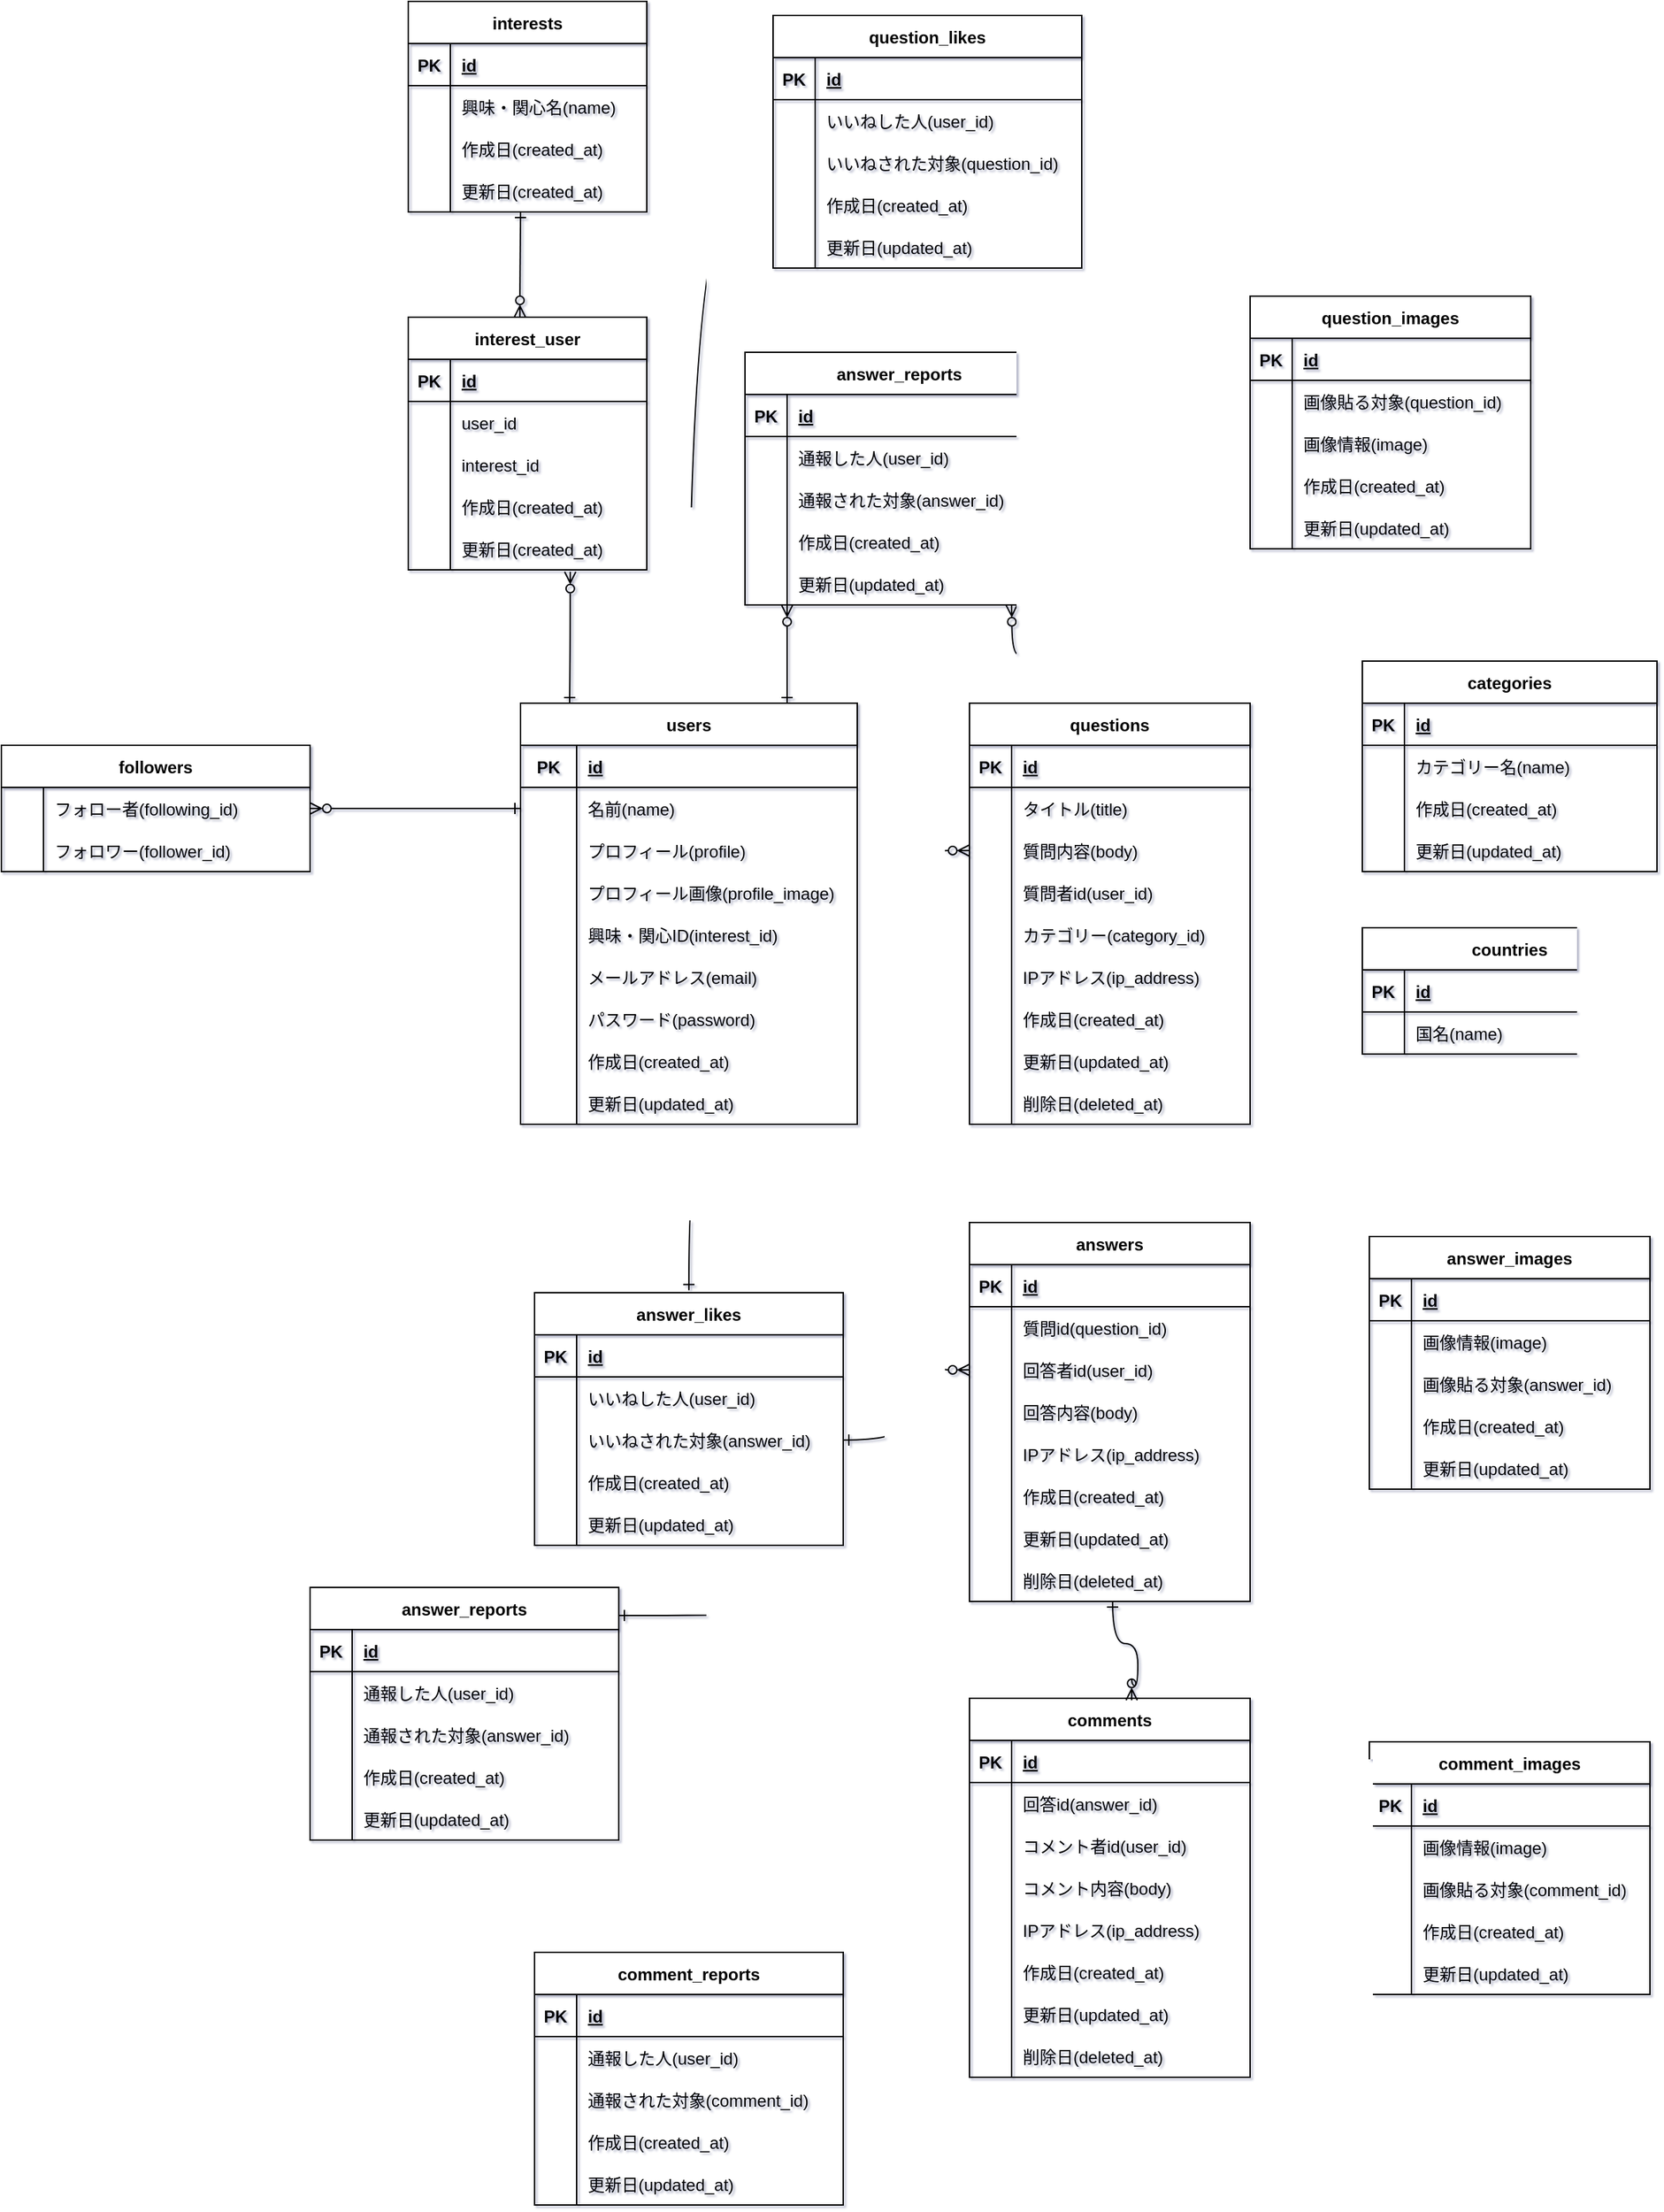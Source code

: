 <mxfile>
    <diagram id="nDTov-lVwhb-MgMJE-GM" name="ER図">
        <mxGraphModel dx="1577" dy="1541" grid="1" gridSize="10" guides="1" tooltips="1" connect="0" arrows="0" fold="1" page="1" pageScale="1" pageWidth="827" pageHeight="1169" math="0" shadow="1">
            <root>
                <mxCell id="eFzQ2-4feooXkxkbukY2-0"/>
                <mxCell id="eFzQ2-4feooXkxkbukY2-1" parent="eFzQ2-4feooXkxkbukY2-0"/>
                <mxCell id="YHqI7e6ZxPJ6DVsQmpR7-0" value="users" style="shape=table;startSize=30;container=1;collapsible=1;childLayout=tableLayout;fixedRows=1;rowLines=0;fontStyle=1;align=center;resizeLast=1;" parent="eFzQ2-4feooXkxkbukY2-1" vertex="1">
                    <mxGeometry y="460" width="240" height="300" as="geometry"/>
                </mxCell>
                <mxCell id="YHqI7e6ZxPJ6DVsQmpR7-1" value="" style="shape=partialRectangle;collapsible=0;dropTarget=0;pointerEvents=0;fillColor=none;top=0;left=0;bottom=1;right=0;points=[[0,0.5],[1,0.5]];portConstraint=eastwest;" parent="YHqI7e6ZxPJ6DVsQmpR7-0" vertex="1">
                    <mxGeometry y="30" width="240" height="30" as="geometry"/>
                </mxCell>
                <mxCell id="YHqI7e6ZxPJ6DVsQmpR7-2" value="PK" style="shape=partialRectangle;connectable=0;fillColor=none;top=0;left=0;bottom=0;right=0;fontStyle=1;overflow=hidden;" parent="YHqI7e6ZxPJ6DVsQmpR7-1" vertex="1">
                    <mxGeometry width="40" height="30" as="geometry">
                        <mxRectangle width="40" height="30" as="alternateBounds"/>
                    </mxGeometry>
                </mxCell>
                <mxCell id="YHqI7e6ZxPJ6DVsQmpR7-3" value="id" style="shape=partialRectangle;connectable=0;fillColor=none;top=0;left=0;bottom=0;right=0;align=left;spacingLeft=6;fontStyle=5;overflow=hidden;" parent="YHqI7e6ZxPJ6DVsQmpR7-1" vertex="1">
                    <mxGeometry x="40" width="200" height="30" as="geometry">
                        <mxRectangle width="200" height="30" as="alternateBounds"/>
                    </mxGeometry>
                </mxCell>
                <mxCell id="YHqI7e6ZxPJ6DVsQmpR7-4" value="" style="shape=partialRectangle;collapsible=0;dropTarget=0;pointerEvents=0;fillColor=none;top=0;left=0;bottom=0;right=0;points=[[0,0.5],[1,0.5]];portConstraint=eastwest;" parent="YHqI7e6ZxPJ6DVsQmpR7-0" vertex="1">
                    <mxGeometry y="60" width="240" height="30" as="geometry"/>
                </mxCell>
                <mxCell id="YHqI7e6ZxPJ6DVsQmpR7-5" value="" style="shape=partialRectangle;connectable=0;fillColor=none;top=0;left=0;bottom=0;right=0;editable=1;overflow=hidden;" parent="YHqI7e6ZxPJ6DVsQmpR7-4" vertex="1">
                    <mxGeometry width="40" height="30" as="geometry">
                        <mxRectangle width="40" height="30" as="alternateBounds"/>
                    </mxGeometry>
                </mxCell>
                <mxCell id="YHqI7e6ZxPJ6DVsQmpR7-6" value="名前(name)" style="shape=partialRectangle;connectable=0;fillColor=none;top=0;left=0;bottom=0;right=0;align=left;spacingLeft=6;overflow=hidden;" parent="YHqI7e6ZxPJ6DVsQmpR7-4" vertex="1">
                    <mxGeometry x="40" width="200" height="30" as="geometry">
                        <mxRectangle width="200" height="30" as="alternateBounds"/>
                    </mxGeometry>
                </mxCell>
                <mxCell id="YHqI7e6ZxPJ6DVsQmpR7-7" style="shape=partialRectangle;collapsible=0;dropTarget=0;pointerEvents=0;fillColor=none;top=0;left=0;bottom=0;right=0;points=[[0,0.5],[1,0.5]];portConstraint=eastwest;" parent="YHqI7e6ZxPJ6DVsQmpR7-0" vertex="1">
                    <mxGeometry y="90" width="240" height="30" as="geometry"/>
                </mxCell>
                <mxCell id="YHqI7e6ZxPJ6DVsQmpR7-8" style="shape=partialRectangle;connectable=0;fillColor=none;top=0;left=0;bottom=0;right=0;editable=1;overflow=hidden;" parent="YHqI7e6ZxPJ6DVsQmpR7-7" vertex="1">
                    <mxGeometry width="40" height="30" as="geometry">
                        <mxRectangle width="40" height="30" as="alternateBounds"/>
                    </mxGeometry>
                </mxCell>
                <mxCell id="YHqI7e6ZxPJ6DVsQmpR7-9" value="プロフィール(profile)" style="shape=partialRectangle;connectable=0;fillColor=none;top=0;left=0;bottom=0;right=0;align=left;spacingLeft=6;overflow=hidden;" parent="YHqI7e6ZxPJ6DVsQmpR7-7" vertex="1">
                    <mxGeometry x="40" width="200" height="30" as="geometry">
                        <mxRectangle width="200" height="30" as="alternateBounds"/>
                    </mxGeometry>
                </mxCell>
                <mxCell id="YHqI7e6ZxPJ6DVsQmpR7-10" style="shape=partialRectangle;collapsible=0;dropTarget=0;pointerEvents=0;fillColor=none;top=0;left=0;bottom=0;right=0;points=[[0,0.5],[1,0.5]];portConstraint=eastwest;" parent="YHqI7e6ZxPJ6DVsQmpR7-0" vertex="1">
                    <mxGeometry y="120" width="240" height="30" as="geometry"/>
                </mxCell>
                <mxCell id="YHqI7e6ZxPJ6DVsQmpR7-11" style="shape=partialRectangle;connectable=0;fillColor=none;top=0;left=0;bottom=0;right=0;editable=1;overflow=hidden;" parent="YHqI7e6ZxPJ6DVsQmpR7-10" vertex="1">
                    <mxGeometry width="40" height="30" as="geometry">
                        <mxRectangle width="40" height="30" as="alternateBounds"/>
                    </mxGeometry>
                </mxCell>
                <mxCell id="YHqI7e6ZxPJ6DVsQmpR7-12" value="プロフィール画像(profile_image)" style="shape=partialRectangle;connectable=0;fillColor=none;top=0;left=0;bottom=0;right=0;align=left;spacingLeft=6;overflow=hidden;" parent="YHqI7e6ZxPJ6DVsQmpR7-10" vertex="1">
                    <mxGeometry x="40" width="200" height="30" as="geometry">
                        <mxRectangle width="200" height="30" as="alternateBounds"/>
                    </mxGeometry>
                </mxCell>
                <mxCell id="YHqI7e6ZxPJ6DVsQmpR7-13" style="shape=partialRectangle;collapsible=0;dropTarget=0;pointerEvents=0;fillColor=none;top=0;left=0;bottom=0;right=0;points=[[0,0.5],[1,0.5]];portConstraint=eastwest;" parent="YHqI7e6ZxPJ6DVsQmpR7-0" vertex="1">
                    <mxGeometry y="150" width="240" height="30" as="geometry"/>
                </mxCell>
                <mxCell id="YHqI7e6ZxPJ6DVsQmpR7-14" style="shape=partialRectangle;connectable=0;fillColor=none;top=0;left=0;bottom=0;right=0;editable=1;overflow=hidden;" parent="YHqI7e6ZxPJ6DVsQmpR7-13" vertex="1">
                    <mxGeometry width="40" height="30" as="geometry">
                        <mxRectangle width="40" height="30" as="alternateBounds"/>
                    </mxGeometry>
                </mxCell>
                <mxCell id="YHqI7e6ZxPJ6DVsQmpR7-15" value="興味・関心ID(interest_id)" style="shape=partialRectangle;connectable=0;fillColor=none;top=0;left=0;bottom=0;right=0;align=left;spacingLeft=6;overflow=hidden;" parent="YHqI7e6ZxPJ6DVsQmpR7-13" vertex="1">
                    <mxGeometry x="40" width="200" height="30" as="geometry">
                        <mxRectangle width="200" height="30" as="alternateBounds"/>
                    </mxGeometry>
                </mxCell>
                <mxCell id="YHqI7e6ZxPJ6DVsQmpR7-16" value="" style="shape=partialRectangle;collapsible=0;dropTarget=0;pointerEvents=0;fillColor=none;top=0;left=0;bottom=0;right=0;points=[[0,0.5],[1,0.5]];portConstraint=eastwest;" parent="YHqI7e6ZxPJ6DVsQmpR7-0" vertex="1">
                    <mxGeometry y="180" width="240" height="30" as="geometry"/>
                </mxCell>
                <mxCell id="YHqI7e6ZxPJ6DVsQmpR7-17" value="" style="shape=partialRectangle;connectable=0;fillColor=none;top=0;left=0;bottom=0;right=0;editable=1;overflow=hidden;" parent="YHqI7e6ZxPJ6DVsQmpR7-16" vertex="1">
                    <mxGeometry width="40" height="30" as="geometry">
                        <mxRectangle width="40" height="30" as="alternateBounds"/>
                    </mxGeometry>
                </mxCell>
                <mxCell id="YHqI7e6ZxPJ6DVsQmpR7-18" value="メールアドレス(email)" style="shape=partialRectangle;connectable=0;fillColor=none;top=0;left=0;bottom=0;right=0;align=left;spacingLeft=6;overflow=hidden;" parent="YHqI7e6ZxPJ6DVsQmpR7-16" vertex="1">
                    <mxGeometry x="40" width="200" height="30" as="geometry">
                        <mxRectangle width="200" height="30" as="alternateBounds"/>
                    </mxGeometry>
                </mxCell>
                <mxCell id="YHqI7e6ZxPJ6DVsQmpR7-19" style="shape=partialRectangle;collapsible=0;dropTarget=0;pointerEvents=0;fillColor=none;top=0;left=0;bottom=0;right=0;points=[[0,0.5],[1,0.5]];portConstraint=eastwest;" parent="YHqI7e6ZxPJ6DVsQmpR7-0" vertex="1">
                    <mxGeometry y="210" width="240" height="30" as="geometry"/>
                </mxCell>
                <mxCell id="YHqI7e6ZxPJ6DVsQmpR7-20" style="shape=partialRectangle;connectable=0;fillColor=none;top=0;left=0;bottom=0;right=0;editable=1;overflow=hidden;" parent="YHqI7e6ZxPJ6DVsQmpR7-19" vertex="1">
                    <mxGeometry width="40" height="30" as="geometry">
                        <mxRectangle width="40" height="30" as="alternateBounds"/>
                    </mxGeometry>
                </mxCell>
                <mxCell id="YHqI7e6ZxPJ6DVsQmpR7-21" value="パスワード(password)" style="shape=partialRectangle;connectable=0;fillColor=none;top=0;left=0;bottom=0;right=0;align=left;spacingLeft=6;overflow=hidden;" parent="YHqI7e6ZxPJ6DVsQmpR7-19" vertex="1">
                    <mxGeometry x="40" width="200" height="30" as="geometry">
                        <mxRectangle width="200" height="30" as="alternateBounds"/>
                    </mxGeometry>
                </mxCell>
                <mxCell id="YHqI7e6ZxPJ6DVsQmpR7-22" value="" style="shape=partialRectangle;collapsible=0;dropTarget=0;pointerEvents=0;fillColor=none;top=0;left=0;bottom=0;right=0;points=[[0,0.5],[1,0.5]];portConstraint=eastwest;" parent="YHqI7e6ZxPJ6DVsQmpR7-0" vertex="1">
                    <mxGeometry y="240" width="240" height="30" as="geometry"/>
                </mxCell>
                <mxCell id="YHqI7e6ZxPJ6DVsQmpR7-23" value="" style="shape=partialRectangle;connectable=0;fillColor=none;top=0;left=0;bottom=0;right=0;editable=1;overflow=hidden;" parent="YHqI7e6ZxPJ6DVsQmpR7-22" vertex="1">
                    <mxGeometry width="40" height="30" as="geometry">
                        <mxRectangle width="40" height="30" as="alternateBounds"/>
                    </mxGeometry>
                </mxCell>
                <mxCell id="YHqI7e6ZxPJ6DVsQmpR7-24" value="作成日(created_at)" style="shape=partialRectangle;connectable=0;fillColor=none;top=0;left=0;bottom=0;right=0;align=left;spacingLeft=6;overflow=hidden;" parent="YHqI7e6ZxPJ6DVsQmpR7-22" vertex="1">
                    <mxGeometry x="40" width="200" height="30" as="geometry">
                        <mxRectangle width="200" height="30" as="alternateBounds"/>
                    </mxGeometry>
                </mxCell>
                <mxCell id="YHqI7e6ZxPJ6DVsQmpR7-25" style="shape=partialRectangle;collapsible=0;dropTarget=0;pointerEvents=0;fillColor=none;top=0;left=0;bottom=0;right=0;points=[[0,0.5],[1,0.5]];portConstraint=eastwest;" parent="YHqI7e6ZxPJ6DVsQmpR7-0" vertex="1">
                    <mxGeometry y="270" width="240" height="30" as="geometry"/>
                </mxCell>
                <mxCell id="YHqI7e6ZxPJ6DVsQmpR7-26" style="shape=partialRectangle;connectable=0;fillColor=none;top=0;left=0;bottom=0;right=0;editable=1;overflow=hidden;" parent="YHqI7e6ZxPJ6DVsQmpR7-25" vertex="1">
                    <mxGeometry width="40" height="30" as="geometry">
                        <mxRectangle width="40" height="30" as="alternateBounds"/>
                    </mxGeometry>
                </mxCell>
                <mxCell id="YHqI7e6ZxPJ6DVsQmpR7-27" value="更新日(updated_at)" style="shape=partialRectangle;connectable=0;fillColor=none;top=0;left=0;bottom=0;right=0;align=left;spacingLeft=6;overflow=hidden;" parent="YHqI7e6ZxPJ6DVsQmpR7-25" vertex="1">
                    <mxGeometry x="40" width="200" height="30" as="geometry">
                        <mxRectangle width="200" height="30" as="alternateBounds"/>
                    </mxGeometry>
                </mxCell>
                <mxCell id="YHqI7e6ZxPJ6DVsQmpR7-28" value="questions" style="shape=table;startSize=30;container=1;collapsible=1;childLayout=tableLayout;fixedRows=1;rowLines=0;fontStyle=1;align=center;resizeLast=1;" parent="eFzQ2-4feooXkxkbukY2-1" vertex="1">
                    <mxGeometry x="320" y="460" width="200" height="300" as="geometry"/>
                </mxCell>
                <mxCell id="YHqI7e6ZxPJ6DVsQmpR7-29" value="" style="shape=partialRectangle;collapsible=0;dropTarget=0;pointerEvents=0;fillColor=none;top=0;left=0;bottom=1;right=0;points=[[0,0.5],[1,0.5]];portConstraint=eastwest;" parent="YHqI7e6ZxPJ6DVsQmpR7-28" vertex="1">
                    <mxGeometry y="30" width="200" height="30" as="geometry"/>
                </mxCell>
                <mxCell id="YHqI7e6ZxPJ6DVsQmpR7-30" value="PK" style="shape=partialRectangle;connectable=0;fillColor=none;top=0;left=0;bottom=0;right=0;fontStyle=1;overflow=hidden;" parent="YHqI7e6ZxPJ6DVsQmpR7-29" vertex="1">
                    <mxGeometry width="30" height="30" as="geometry">
                        <mxRectangle width="30" height="30" as="alternateBounds"/>
                    </mxGeometry>
                </mxCell>
                <mxCell id="YHqI7e6ZxPJ6DVsQmpR7-31" value="id" style="shape=partialRectangle;connectable=0;fillColor=none;top=0;left=0;bottom=0;right=0;align=left;spacingLeft=6;fontStyle=5;overflow=hidden;" parent="YHqI7e6ZxPJ6DVsQmpR7-29" vertex="1">
                    <mxGeometry x="30" width="170" height="30" as="geometry">
                        <mxRectangle width="170" height="30" as="alternateBounds"/>
                    </mxGeometry>
                </mxCell>
                <mxCell id="YHqI7e6ZxPJ6DVsQmpR7-220" value="" style="shape=partialRectangle;collapsible=0;dropTarget=0;pointerEvents=0;fillColor=none;top=0;left=0;bottom=0;right=0;points=[[0,0.5],[1,0.5]];portConstraint=eastwest;" parent="YHqI7e6ZxPJ6DVsQmpR7-28" vertex="1">
                    <mxGeometry y="60" width="200" height="30" as="geometry"/>
                </mxCell>
                <mxCell id="YHqI7e6ZxPJ6DVsQmpR7-221" value="" style="shape=partialRectangle;connectable=0;fillColor=none;top=0;left=0;bottom=0;right=0;editable=1;overflow=hidden;" parent="YHqI7e6ZxPJ6DVsQmpR7-220" vertex="1">
                    <mxGeometry width="30" height="30" as="geometry">
                        <mxRectangle width="30" height="30" as="alternateBounds"/>
                    </mxGeometry>
                </mxCell>
                <mxCell id="YHqI7e6ZxPJ6DVsQmpR7-222" value="タイトル(title)" style="shape=partialRectangle;connectable=0;fillColor=none;top=0;left=0;bottom=0;right=0;align=left;spacingLeft=6;overflow=hidden;" parent="YHqI7e6ZxPJ6DVsQmpR7-220" vertex="1">
                    <mxGeometry x="30" width="170" height="30" as="geometry">
                        <mxRectangle width="170" height="30" as="alternateBounds"/>
                    </mxGeometry>
                </mxCell>
                <mxCell id="YHqI7e6ZxPJ6DVsQmpR7-32" value="" style="shape=partialRectangle;collapsible=0;dropTarget=0;pointerEvents=0;fillColor=none;top=0;left=0;bottom=0;right=0;points=[[0,0.5],[1,0.5]];portConstraint=eastwest;" parent="YHqI7e6ZxPJ6DVsQmpR7-28" vertex="1">
                    <mxGeometry y="90" width="200" height="30" as="geometry"/>
                </mxCell>
                <mxCell id="YHqI7e6ZxPJ6DVsQmpR7-33" value="" style="shape=partialRectangle;connectable=0;fillColor=none;top=0;left=0;bottom=0;right=0;editable=1;overflow=hidden;" parent="YHqI7e6ZxPJ6DVsQmpR7-32" vertex="1">
                    <mxGeometry width="30" height="30" as="geometry">
                        <mxRectangle width="30" height="30" as="alternateBounds"/>
                    </mxGeometry>
                </mxCell>
                <mxCell id="YHqI7e6ZxPJ6DVsQmpR7-34" value="質問内容(body)" style="shape=partialRectangle;connectable=0;fillColor=none;top=0;left=0;bottom=0;right=0;align=left;spacingLeft=6;overflow=hidden;" parent="YHqI7e6ZxPJ6DVsQmpR7-32" vertex="1">
                    <mxGeometry x="30" width="170" height="30" as="geometry">
                        <mxRectangle width="170" height="30" as="alternateBounds"/>
                    </mxGeometry>
                </mxCell>
                <mxCell id="YHqI7e6ZxPJ6DVsQmpR7-35" value="" style="shape=partialRectangle;collapsible=0;dropTarget=0;pointerEvents=0;fillColor=none;top=0;left=0;bottom=0;right=0;points=[[0,0.5],[1,0.5]];portConstraint=eastwest;" parent="YHqI7e6ZxPJ6DVsQmpR7-28" vertex="1">
                    <mxGeometry y="120" width="200" height="30" as="geometry"/>
                </mxCell>
                <mxCell id="YHqI7e6ZxPJ6DVsQmpR7-36" value="" style="shape=partialRectangle;connectable=0;fillColor=none;top=0;left=0;bottom=0;right=0;editable=1;overflow=hidden;" parent="YHqI7e6ZxPJ6DVsQmpR7-35" vertex="1">
                    <mxGeometry width="30" height="30" as="geometry">
                        <mxRectangle width="30" height="30" as="alternateBounds"/>
                    </mxGeometry>
                </mxCell>
                <mxCell id="YHqI7e6ZxPJ6DVsQmpR7-37" value="質問者id(user_id)" style="shape=partialRectangle;connectable=0;fillColor=none;top=0;left=0;bottom=0;right=0;align=left;spacingLeft=6;overflow=hidden;" parent="YHqI7e6ZxPJ6DVsQmpR7-35" vertex="1">
                    <mxGeometry x="30" width="170" height="30" as="geometry">
                        <mxRectangle width="170" height="30" as="alternateBounds"/>
                    </mxGeometry>
                </mxCell>
                <mxCell id="YHqI7e6ZxPJ6DVsQmpR7-126" value="" style="shape=partialRectangle;collapsible=0;dropTarget=0;pointerEvents=0;fillColor=none;top=0;left=0;bottom=0;right=0;points=[[0,0.5],[1,0.5]];portConstraint=eastwest;" parent="YHqI7e6ZxPJ6DVsQmpR7-28" vertex="1">
                    <mxGeometry y="150" width="200" height="30" as="geometry"/>
                </mxCell>
                <mxCell id="YHqI7e6ZxPJ6DVsQmpR7-127" value="" style="shape=partialRectangle;connectable=0;fillColor=none;top=0;left=0;bottom=0;right=0;editable=1;overflow=hidden;" parent="YHqI7e6ZxPJ6DVsQmpR7-126" vertex="1">
                    <mxGeometry width="30" height="30" as="geometry">
                        <mxRectangle width="30" height="30" as="alternateBounds"/>
                    </mxGeometry>
                </mxCell>
                <mxCell id="YHqI7e6ZxPJ6DVsQmpR7-128" value="カテゴリー(category_id)" style="shape=partialRectangle;connectable=0;fillColor=none;top=0;left=0;bottom=0;right=0;align=left;spacingLeft=6;overflow=hidden;" parent="YHqI7e6ZxPJ6DVsQmpR7-126" vertex="1">
                    <mxGeometry x="30" width="170" height="30" as="geometry">
                        <mxRectangle width="170" height="30" as="alternateBounds"/>
                    </mxGeometry>
                </mxCell>
                <mxCell id="YHqI7e6ZxPJ6DVsQmpR7-214" value="" style="shape=partialRectangle;collapsible=0;dropTarget=0;pointerEvents=0;fillColor=none;top=0;left=0;bottom=0;right=0;points=[[0,0.5],[1,0.5]];portConstraint=eastwest;" parent="YHqI7e6ZxPJ6DVsQmpR7-28" vertex="1">
                    <mxGeometry y="180" width="200" height="30" as="geometry"/>
                </mxCell>
                <mxCell id="YHqI7e6ZxPJ6DVsQmpR7-215" value="" style="shape=partialRectangle;connectable=0;fillColor=none;top=0;left=0;bottom=0;right=0;editable=1;overflow=hidden;" parent="YHqI7e6ZxPJ6DVsQmpR7-214" vertex="1">
                    <mxGeometry width="30" height="30" as="geometry">
                        <mxRectangle width="30" height="30" as="alternateBounds"/>
                    </mxGeometry>
                </mxCell>
                <mxCell id="YHqI7e6ZxPJ6DVsQmpR7-216" value="IPアドレス(ip_address)" style="shape=partialRectangle;connectable=0;fillColor=none;top=0;left=0;bottom=0;right=0;align=left;spacingLeft=6;overflow=hidden;" parent="YHqI7e6ZxPJ6DVsQmpR7-214" vertex="1">
                    <mxGeometry x="30" width="170" height="30" as="geometry">
                        <mxRectangle width="170" height="30" as="alternateBounds"/>
                    </mxGeometry>
                </mxCell>
                <mxCell id="YHqI7e6ZxPJ6DVsQmpR7-38" value="" style="shape=partialRectangle;collapsible=0;dropTarget=0;pointerEvents=0;fillColor=none;top=0;left=0;bottom=0;right=0;points=[[0,0.5],[1,0.5]];portConstraint=eastwest;" parent="YHqI7e6ZxPJ6DVsQmpR7-28" vertex="1">
                    <mxGeometry y="210" width="200" height="30" as="geometry"/>
                </mxCell>
                <mxCell id="YHqI7e6ZxPJ6DVsQmpR7-39" value="" style="shape=partialRectangle;connectable=0;fillColor=none;top=0;left=0;bottom=0;right=0;editable=1;overflow=hidden;" parent="YHqI7e6ZxPJ6DVsQmpR7-38" vertex="1">
                    <mxGeometry width="30" height="30" as="geometry">
                        <mxRectangle width="30" height="30" as="alternateBounds"/>
                    </mxGeometry>
                </mxCell>
                <mxCell id="YHqI7e6ZxPJ6DVsQmpR7-40" value="作成日(created_at)" style="shape=partialRectangle;connectable=0;fillColor=none;top=0;left=0;bottom=0;right=0;align=left;spacingLeft=6;overflow=hidden;" parent="YHqI7e6ZxPJ6DVsQmpR7-38" vertex="1">
                    <mxGeometry x="30" width="170" height="30" as="geometry">
                        <mxRectangle width="170" height="30" as="alternateBounds"/>
                    </mxGeometry>
                </mxCell>
                <mxCell id="YHqI7e6ZxPJ6DVsQmpR7-41" style="shape=partialRectangle;collapsible=0;dropTarget=0;pointerEvents=0;fillColor=none;top=0;left=0;bottom=0;right=0;points=[[0,0.5],[1,0.5]];portConstraint=eastwest;" parent="YHqI7e6ZxPJ6DVsQmpR7-28" vertex="1">
                    <mxGeometry y="240" width="200" height="30" as="geometry"/>
                </mxCell>
                <mxCell id="YHqI7e6ZxPJ6DVsQmpR7-42" style="shape=partialRectangle;connectable=0;fillColor=none;top=0;left=0;bottom=0;right=0;editable=1;overflow=hidden;" parent="YHqI7e6ZxPJ6DVsQmpR7-41" vertex="1">
                    <mxGeometry width="30" height="30" as="geometry">
                        <mxRectangle width="30" height="30" as="alternateBounds"/>
                    </mxGeometry>
                </mxCell>
                <mxCell id="YHqI7e6ZxPJ6DVsQmpR7-43" value="更新日(updated_at)" style="shape=partialRectangle;connectable=0;fillColor=none;top=0;left=0;bottom=0;right=0;align=left;spacingLeft=6;overflow=hidden;" parent="YHqI7e6ZxPJ6DVsQmpR7-41" vertex="1">
                    <mxGeometry x="30" width="170" height="30" as="geometry">
                        <mxRectangle width="170" height="30" as="alternateBounds"/>
                    </mxGeometry>
                </mxCell>
                <mxCell id="YHqI7e6ZxPJ6DVsQmpR7-187" style="shape=partialRectangle;collapsible=0;dropTarget=0;pointerEvents=0;fillColor=none;top=0;left=0;bottom=0;right=0;points=[[0,0.5],[1,0.5]];portConstraint=eastwest;" parent="YHqI7e6ZxPJ6DVsQmpR7-28" vertex="1">
                    <mxGeometry y="270" width="200" height="30" as="geometry"/>
                </mxCell>
                <mxCell id="YHqI7e6ZxPJ6DVsQmpR7-188" style="shape=partialRectangle;connectable=0;fillColor=none;top=0;left=0;bottom=0;right=0;editable=1;overflow=hidden;" parent="YHqI7e6ZxPJ6DVsQmpR7-187" vertex="1">
                    <mxGeometry width="30" height="30" as="geometry">
                        <mxRectangle width="30" height="30" as="alternateBounds"/>
                    </mxGeometry>
                </mxCell>
                <mxCell id="YHqI7e6ZxPJ6DVsQmpR7-189" value="削除日(deleted_at)" style="shape=partialRectangle;connectable=0;fillColor=none;top=0;left=0;bottom=0;right=0;align=left;spacingLeft=6;overflow=hidden;" parent="YHqI7e6ZxPJ6DVsQmpR7-187" vertex="1">
                    <mxGeometry x="30" width="170" height="30" as="geometry">
                        <mxRectangle width="170" height="30" as="alternateBounds"/>
                    </mxGeometry>
                </mxCell>
                <mxCell id="YHqI7e6ZxPJ6DVsQmpR7-44" style="edgeStyle=orthogonalEdgeStyle;html=1;exitX=1;exitY=0.5;exitDx=0;exitDy=0;entryX=0;entryY=0.5;entryDx=0;entryDy=0;curved=1;endArrow=ERzeroToMany;endFill=0;startArrow=ERone;startFill=0;" parent="eFzQ2-4feooXkxkbukY2-1" source="YHqI7e6ZxPJ6DVsQmpR7-13" target="YHqI7e6ZxPJ6DVsQmpR7-32" edge="1">
                    <mxGeometry relative="1" as="geometry"/>
                </mxCell>
                <mxCell id="YHqI7e6ZxPJ6DVsQmpR7-45" value="answers" style="shape=table;startSize=30;container=1;collapsible=1;childLayout=tableLayout;fixedRows=1;rowLines=0;fontStyle=1;align=center;resizeLast=1;" parent="eFzQ2-4feooXkxkbukY2-1" vertex="1">
                    <mxGeometry x="320" y="830" width="200" height="270" as="geometry">
                        <mxRectangle x="320" y="360" width="70" height="30" as="alternateBounds"/>
                    </mxGeometry>
                </mxCell>
                <mxCell id="YHqI7e6ZxPJ6DVsQmpR7-46" value="" style="shape=partialRectangle;collapsible=0;dropTarget=0;pointerEvents=0;fillColor=none;top=0;left=0;bottom=1;right=0;points=[[0,0.5],[1,0.5]];portConstraint=eastwest;" parent="YHqI7e6ZxPJ6DVsQmpR7-45" vertex="1">
                    <mxGeometry y="30" width="200" height="30" as="geometry"/>
                </mxCell>
                <mxCell id="YHqI7e6ZxPJ6DVsQmpR7-47" value="PK" style="shape=partialRectangle;connectable=0;fillColor=none;top=0;left=0;bottom=0;right=0;fontStyle=1;overflow=hidden;" parent="YHqI7e6ZxPJ6DVsQmpR7-46" vertex="1">
                    <mxGeometry width="30" height="30" as="geometry">
                        <mxRectangle width="30" height="30" as="alternateBounds"/>
                    </mxGeometry>
                </mxCell>
                <mxCell id="YHqI7e6ZxPJ6DVsQmpR7-48" value="id" style="shape=partialRectangle;connectable=0;fillColor=none;top=0;left=0;bottom=0;right=0;align=left;spacingLeft=6;fontStyle=5;overflow=hidden;" parent="YHqI7e6ZxPJ6DVsQmpR7-46" vertex="1">
                    <mxGeometry x="30" width="170" height="30" as="geometry">
                        <mxRectangle width="170" height="30" as="alternateBounds"/>
                    </mxGeometry>
                </mxCell>
                <mxCell id="YHqI7e6ZxPJ6DVsQmpR7-49" value="" style="shape=partialRectangle;collapsible=0;dropTarget=0;pointerEvents=0;fillColor=none;top=0;left=0;bottom=0;right=0;points=[[0,0.5],[1,0.5]];portConstraint=eastwest;" parent="YHqI7e6ZxPJ6DVsQmpR7-45" vertex="1">
                    <mxGeometry y="60" width="200" height="30" as="geometry"/>
                </mxCell>
                <mxCell id="YHqI7e6ZxPJ6DVsQmpR7-50" value="" style="shape=partialRectangle;connectable=0;fillColor=none;top=0;left=0;bottom=0;right=0;editable=1;overflow=hidden;" parent="YHqI7e6ZxPJ6DVsQmpR7-49" vertex="1">
                    <mxGeometry width="30" height="30" as="geometry">
                        <mxRectangle width="30" height="30" as="alternateBounds"/>
                    </mxGeometry>
                </mxCell>
                <mxCell id="YHqI7e6ZxPJ6DVsQmpR7-51" value="質問id(question_id)" style="shape=partialRectangle;connectable=0;fillColor=none;top=0;left=0;bottom=0;right=0;align=left;spacingLeft=6;overflow=hidden;" parent="YHqI7e6ZxPJ6DVsQmpR7-49" vertex="1">
                    <mxGeometry x="30" width="170" height="30" as="geometry">
                        <mxRectangle width="170" height="30" as="alternateBounds"/>
                    </mxGeometry>
                </mxCell>
                <mxCell id="YHqI7e6ZxPJ6DVsQmpR7-52" style="shape=partialRectangle;collapsible=0;dropTarget=0;pointerEvents=0;fillColor=none;top=0;left=0;bottom=0;right=0;points=[[0,0.5],[1,0.5]];portConstraint=eastwest;" parent="YHqI7e6ZxPJ6DVsQmpR7-45" vertex="1">
                    <mxGeometry y="90" width="200" height="30" as="geometry"/>
                </mxCell>
                <mxCell id="YHqI7e6ZxPJ6DVsQmpR7-53" style="shape=partialRectangle;connectable=0;fillColor=none;top=0;left=0;bottom=0;right=0;editable=1;overflow=hidden;" parent="YHqI7e6ZxPJ6DVsQmpR7-52" vertex="1">
                    <mxGeometry width="30" height="30" as="geometry">
                        <mxRectangle width="30" height="30" as="alternateBounds"/>
                    </mxGeometry>
                </mxCell>
                <mxCell id="YHqI7e6ZxPJ6DVsQmpR7-54" value="回答者id(user_id)" style="shape=partialRectangle;connectable=0;fillColor=none;top=0;left=0;bottom=0;right=0;align=left;spacingLeft=6;overflow=hidden;" parent="YHqI7e6ZxPJ6DVsQmpR7-52" vertex="1">
                    <mxGeometry x="30" width="170" height="30" as="geometry">
                        <mxRectangle width="170" height="30" as="alternateBounds"/>
                    </mxGeometry>
                </mxCell>
                <mxCell id="YHqI7e6ZxPJ6DVsQmpR7-55" value="" style="shape=partialRectangle;collapsible=0;dropTarget=0;pointerEvents=0;fillColor=none;top=0;left=0;bottom=0;right=0;points=[[0,0.5],[1,0.5]];portConstraint=eastwest;" parent="YHqI7e6ZxPJ6DVsQmpR7-45" vertex="1">
                    <mxGeometry y="120" width="200" height="30" as="geometry"/>
                </mxCell>
                <mxCell id="YHqI7e6ZxPJ6DVsQmpR7-56" value="" style="shape=partialRectangle;connectable=0;fillColor=none;top=0;left=0;bottom=0;right=0;editable=1;overflow=hidden;" parent="YHqI7e6ZxPJ6DVsQmpR7-55" vertex="1">
                    <mxGeometry width="30" height="30" as="geometry">
                        <mxRectangle width="30" height="30" as="alternateBounds"/>
                    </mxGeometry>
                </mxCell>
                <mxCell id="YHqI7e6ZxPJ6DVsQmpR7-57" value="回答内容(body)" style="shape=partialRectangle;connectable=0;fillColor=none;top=0;left=0;bottom=0;right=0;align=left;spacingLeft=6;overflow=hidden;" parent="YHqI7e6ZxPJ6DVsQmpR7-55" vertex="1">
                    <mxGeometry x="30" width="170" height="30" as="geometry">
                        <mxRectangle width="170" height="30" as="alternateBounds"/>
                    </mxGeometry>
                </mxCell>
                <mxCell id="YHqI7e6ZxPJ6DVsQmpR7-217" value="" style="shape=partialRectangle;collapsible=0;dropTarget=0;pointerEvents=0;fillColor=none;top=0;left=0;bottom=0;right=0;points=[[0,0.5],[1,0.5]];portConstraint=eastwest;" parent="YHqI7e6ZxPJ6DVsQmpR7-45" vertex="1">
                    <mxGeometry y="150" width="200" height="30" as="geometry"/>
                </mxCell>
                <mxCell id="YHqI7e6ZxPJ6DVsQmpR7-218" value="" style="shape=partialRectangle;connectable=0;fillColor=none;top=0;left=0;bottom=0;right=0;editable=1;overflow=hidden;" parent="YHqI7e6ZxPJ6DVsQmpR7-217" vertex="1">
                    <mxGeometry width="30" height="30" as="geometry">
                        <mxRectangle width="30" height="30" as="alternateBounds"/>
                    </mxGeometry>
                </mxCell>
                <mxCell id="YHqI7e6ZxPJ6DVsQmpR7-219" value="IPアドレス(ip_address)" style="shape=partialRectangle;connectable=0;fillColor=none;top=0;left=0;bottom=0;right=0;align=left;spacingLeft=6;overflow=hidden;" parent="YHqI7e6ZxPJ6DVsQmpR7-217" vertex="1">
                    <mxGeometry x="30" width="170" height="30" as="geometry">
                        <mxRectangle width="170" height="30" as="alternateBounds"/>
                    </mxGeometry>
                </mxCell>
                <mxCell id="YHqI7e6ZxPJ6DVsQmpR7-58" value="" style="shape=partialRectangle;collapsible=0;dropTarget=0;pointerEvents=0;fillColor=none;top=0;left=0;bottom=0;right=0;points=[[0,0.5],[1,0.5]];portConstraint=eastwest;" parent="YHqI7e6ZxPJ6DVsQmpR7-45" vertex="1">
                    <mxGeometry y="180" width="200" height="30" as="geometry"/>
                </mxCell>
                <mxCell id="YHqI7e6ZxPJ6DVsQmpR7-59" value="" style="shape=partialRectangle;connectable=0;fillColor=none;top=0;left=0;bottom=0;right=0;editable=1;overflow=hidden;" parent="YHqI7e6ZxPJ6DVsQmpR7-58" vertex="1">
                    <mxGeometry width="30" height="30" as="geometry">
                        <mxRectangle width="30" height="30" as="alternateBounds"/>
                    </mxGeometry>
                </mxCell>
                <mxCell id="YHqI7e6ZxPJ6DVsQmpR7-60" value="作成日(created_at)" style="shape=partialRectangle;connectable=0;fillColor=none;top=0;left=0;bottom=0;right=0;align=left;spacingLeft=6;overflow=hidden;" parent="YHqI7e6ZxPJ6DVsQmpR7-58" vertex="1">
                    <mxGeometry x="30" width="170" height="30" as="geometry">
                        <mxRectangle width="170" height="30" as="alternateBounds"/>
                    </mxGeometry>
                </mxCell>
                <mxCell id="YHqI7e6ZxPJ6DVsQmpR7-61" style="shape=partialRectangle;collapsible=0;dropTarget=0;pointerEvents=0;fillColor=none;top=0;left=0;bottom=0;right=0;points=[[0,0.5],[1,0.5]];portConstraint=eastwest;" parent="YHqI7e6ZxPJ6DVsQmpR7-45" vertex="1">
                    <mxGeometry y="210" width="200" height="30" as="geometry"/>
                </mxCell>
                <mxCell id="YHqI7e6ZxPJ6DVsQmpR7-62" style="shape=partialRectangle;connectable=0;fillColor=none;top=0;left=0;bottom=0;right=0;editable=1;overflow=hidden;" parent="YHqI7e6ZxPJ6DVsQmpR7-61" vertex="1">
                    <mxGeometry width="30" height="30" as="geometry">
                        <mxRectangle width="30" height="30" as="alternateBounds"/>
                    </mxGeometry>
                </mxCell>
                <mxCell id="YHqI7e6ZxPJ6DVsQmpR7-63" value="更新日(updated_at)" style="shape=partialRectangle;connectable=0;fillColor=none;top=0;left=0;bottom=0;right=0;align=left;spacingLeft=6;overflow=hidden;" parent="YHqI7e6ZxPJ6DVsQmpR7-61" vertex="1">
                    <mxGeometry x="30" width="170" height="30" as="geometry">
                        <mxRectangle width="170" height="30" as="alternateBounds"/>
                    </mxGeometry>
                </mxCell>
                <mxCell id="YHqI7e6ZxPJ6DVsQmpR7-190" style="shape=partialRectangle;collapsible=0;dropTarget=0;pointerEvents=0;fillColor=none;top=0;left=0;bottom=0;right=0;points=[[0,0.5],[1,0.5]];portConstraint=eastwest;" parent="YHqI7e6ZxPJ6DVsQmpR7-45" vertex="1">
                    <mxGeometry y="240" width="200" height="30" as="geometry"/>
                </mxCell>
                <mxCell id="YHqI7e6ZxPJ6DVsQmpR7-191" style="shape=partialRectangle;connectable=0;fillColor=none;top=0;left=0;bottom=0;right=0;editable=1;overflow=hidden;" parent="YHqI7e6ZxPJ6DVsQmpR7-190" vertex="1">
                    <mxGeometry width="30" height="30" as="geometry">
                        <mxRectangle width="30" height="30" as="alternateBounds"/>
                    </mxGeometry>
                </mxCell>
                <mxCell id="YHqI7e6ZxPJ6DVsQmpR7-192" value="削除日(deleted_at)" style="shape=partialRectangle;connectable=0;fillColor=none;top=0;left=0;bottom=0;right=0;align=left;spacingLeft=6;overflow=hidden;" parent="YHqI7e6ZxPJ6DVsQmpR7-190" vertex="1">
                    <mxGeometry x="30" width="170" height="30" as="geometry">
                        <mxRectangle width="170" height="30" as="alternateBounds"/>
                    </mxGeometry>
                </mxCell>
                <mxCell id="YHqI7e6ZxPJ6DVsQmpR7-64" style="edgeStyle=orthogonalEdgeStyle;html=1;exitX=1;exitY=0.5;exitDx=0;exitDy=0;entryX=0;entryY=0.5;entryDx=0;entryDy=0;curved=1;endArrow=ERzeroToMany;endFill=0;startArrow=ERone;startFill=0;" parent="eFzQ2-4feooXkxkbukY2-1" source="YHqI7e6ZxPJ6DVsQmpR7-19" target="YHqI7e6ZxPJ6DVsQmpR7-52" edge="1">
                    <mxGeometry relative="1" as="geometry">
                        <mxPoint x="250" y="675" as="sourcePoint"/>
                        <mxPoint x="330" y="585" as="targetPoint"/>
                    </mxGeometry>
                </mxCell>
                <mxCell id="YHqI7e6ZxPJ6DVsQmpR7-65" value="question_likes" style="shape=table;startSize=30;container=1;collapsible=1;childLayout=tableLayout;fixedRows=1;rowLines=0;fontStyle=1;align=center;resizeLast=1;" parent="eFzQ2-4feooXkxkbukY2-1" vertex="1">
                    <mxGeometry x="180" y="-30" width="220" height="180" as="geometry">
                        <mxRectangle x="600" y="240" width="80" height="30" as="alternateBounds"/>
                    </mxGeometry>
                </mxCell>
                <mxCell id="YHqI7e6ZxPJ6DVsQmpR7-66" value="" style="shape=partialRectangle;collapsible=0;dropTarget=0;pointerEvents=0;fillColor=none;top=0;left=0;bottom=1;right=0;points=[[0,0.5],[1,0.5]];portConstraint=eastwest;" parent="YHqI7e6ZxPJ6DVsQmpR7-65" vertex="1">
                    <mxGeometry y="30" width="220" height="30" as="geometry"/>
                </mxCell>
                <mxCell id="YHqI7e6ZxPJ6DVsQmpR7-67" value="PK" style="shape=partialRectangle;connectable=0;fillColor=none;top=0;left=0;bottom=0;right=0;fontStyle=1;overflow=hidden;" parent="YHqI7e6ZxPJ6DVsQmpR7-66" vertex="1">
                    <mxGeometry width="30" height="30" as="geometry">
                        <mxRectangle width="30" height="30" as="alternateBounds"/>
                    </mxGeometry>
                </mxCell>
                <mxCell id="YHqI7e6ZxPJ6DVsQmpR7-68" value="id" style="shape=partialRectangle;connectable=0;fillColor=none;top=0;left=0;bottom=0;right=0;align=left;spacingLeft=6;fontStyle=5;overflow=hidden;" parent="YHqI7e6ZxPJ6DVsQmpR7-66" vertex="1">
                    <mxGeometry x="30" width="190" height="30" as="geometry">
                        <mxRectangle width="190" height="30" as="alternateBounds"/>
                    </mxGeometry>
                </mxCell>
                <mxCell id="YHqI7e6ZxPJ6DVsQmpR7-72" value="" style="shape=partialRectangle;collapsible=0;dropTarget=0;pointerEvents=0;fillColor=none;top=0;left=0;bottom=0;right=0;points=[[0,0.5],[1,0.5]];portConstraint=eastwest;" parent="YHqI7e6ZxPJ6DVsQmpR7-65" vertex="1">
                    <mxGeometry y="60" width="220" height="30" as="geometry"/>
                </mxCell>
                <mxCell id="YHqI7e6ZxPJ6DVsQmpR7-73" value="" style="shape=partialRectangle;connectable=0;fillColor=none;top=0;left=0;bottom=0;right=0;editable=1;overflow=hidden;" parent="YHqI7e6ZxPJ6DVsQmpR7-72" vertex="1">
                    <mxGeometry width="30" height="30" as="geometry">
                        <mxRectangle width="30" height="30" as="alternateBounds"/>
                    </mxGeometry>
                </mxCell>
                <mxCell id="YHqI7e6ZxPJ6DVsQmpR7-74" value="いいねした人(user_id)" style="shape=partialRectangle;connectable=0;fillColor=none;top=0;left=0;bottom=0;right=0;align=left;spacingLeft=6;overflow=hidden;" parent="YHqI7e6ZxPJ6DVsQmpR7-72" vertex="1">
                    <mxGeometry x="30" width="190" height="30" as="geometry">
                        <mxRectangle width="190" height="30" as="alternateBounds"/>
                    </mxGeometry>
                </mxCell>
                <mxCell id="YHqI7e6ZxPJ6DVsQmpR7-75" value="" style="shape=partialRectangle;collapsible=0;dropTarget=0;pointerEvents=0;fillColor=none;top=0;left=0;bottom=0;right=0;points=[[0,0.5],[1,0.5]];portConstraint=eastwest;" parent="YHqI7e6ZxPJ6DVsQmpR7-65" vertex="1">
                    <mxGeometry y="90" width="220" height="30" as="geometry"/>
                </mxCell>
                <mxCell id="YHqI7e6ZxPJ6DVsQmpR7-76" value="" style="shape=partialRectangle;connectable=0;fillColor=none;top=0;left=0;bottom=0;right=0;editable=1;overflow=hidden;" parent="YHqI7e6ZxPJ6DVsQmpR7-75" vertex="1">
                    <mxGeometry width="30" height="30" as="geometry">
                        <mxRectangle width="30" height="30" as="alternateBounds"/>
                    </mxGeometry>
                </mxCell>
                <mxCell id="YHqI7e6ZxPJ6DVsQmpR7-77" value="いいねされた対象(question_id)" style="shape=partialRectangle;connectable=0;fillColor=none;top=0;left=0;bottom=0;right=0;align=left;spacingLeft=6;overflow=hidden;" parent="YHqI7e6ZxPJ6DVsQmpR7-75" vertex="1">
                    <mxGeometry x="30" width="190" height="30" as="geometry">
                        <mxRectangle width="190" height="30" as="alternateBounds"/>
                    </mxGeometry>
                </mxCell>
                <mxCell id="YHqI7e6ZxPJ6DVsQmpR7-81" value="" style="shape=partialRectangle;collapsible=0;dropTarget=0;pointerEvents=0;fillColor=none;top=0;left=0;bottom=0;right=0;points=[[0,0.5],[1,0.5]];portConstraint=eastwest;" parent="YHqI7e6ZxPJ6DVsQmpR7-65" vertex="1">
                    <mxGeometry y="120" width="220" height="30" as="geometry"/>
                </mxCell>
                <mxCell id="YHqI7e6ZxPJ6DVsQmpR7-82" value="" style="shape=partialRectangle;connectable=0;fillColor=none;top=0;left=0;bottom=0;right=0;editable=1;overflow=hidden;" parent="YHqI7e6ZxPJ6DVsQmpR7-81" vertex="1">
                    <mxGeometry width="30" height="30" as="geometry">
                        <mxRectangle width="30" height="30" as="alternateBounds"/>
                    </mxGeometry>
                </mxCell>
                <mxCell id="YHqI7e6ZxPJ6DVsQmpR7-83" value="作成日(created_at)" style="shape=partialRectangle;connectable=0;fillColor=none;top=0;left=0;bottom=0;right=0;align=left;spacingLeft=6;overflow=hidden;" parent="YHqI7e6ZxPJ6DVsQmpR7-81" vertex="1">
                    <mxGeometry x="30" width="190" height="30" as="geometry">
                        <mxRectangle width="190" height="30" as="alternateBounds"/>
                    </mxGeometry>
                </mxCell>
                <mxCell id="YHqI7e6ZxPJ6DVsQmpR7-84" style="shape=partialRectangle;collapsible=0;dropTarget=0;pointerEvents=0;fillColor=none;top=0;left=0;bottom=0;right=0;points=[[0,0.5],[1,0.5]];portConstraint=eastwest;" parent="YHqI7e6ZxPJ6DVsQmpR7-65" vertex="1">
                    <mxGeometry y="150" width="220" height="30" as="geometry"/>
                </mxCell>
                <mxCell id="YHqI7e6ZxPJ6DVsQmpR7-85" style="shape=partialRectangle;connectable=0;fillColor=none;top=0;left=0;bottom=0;right=0;editable=1;overflow=hidden;" parent="YHqI7e6ZxPJ6DVsQmpR7-84" vertex="1">
                    <mxGeometry width="30" height="30" as="geometry">
                        <mxRectangle width="30" height="30" as="alternateBounds"/>
                    </mxGeometry>
                </mxCell>
                <mxCell id="YHqI7e6ZxPJ6DVsQmpR7-86" value="更新日(updated_at)" style="shape=partialRectangle;connectable=0;fillColor=none;top=0;left=0;bottom=0;right=0;align=left;spacingLeft=6;overflow=hidden;" parent="YHqI7e6ZxPJ6DVsQmpR7-84" vertex="1">
                    <mxGeometry x="30" width="190" height="30" as="geometry">
                        <mxRectangle width="190" height="30" as="alternateBounds"/>
                    </mxGeometry>
                </mxCell>
                <mxCell id="YHqI7e6ZxPJ6DVsQmpR7-87" value="answer_images" style="shape=table;startSize=30;container=1;collapsible=1;childLayout=tableLayout;fixedRows=1;rowLines=0;fontStyle=1;align=center;resizeLast=1;" parent="eFzQ2-4feooXkxkbukY2-1" vertex="1">
                    <mxGeometry x="605" y="840" width="200" height="180" as="geometry"/>
                </mxCell>
                <mxCell id="YHqI7e6ZxPJ6DVsQmpR7-88" value="" style="shape=partialRectangle;collapsible=0;dropTarget=0;pointerEvents=0;fillColor=none;top=0;left=0;bottom=1;right=0;points=[[0,0.5],[1,0.5]];portConstraint=eastwest;" parent="YHqI7e6ZxPJ6DVsQmpR7-87" vertex="1">
                    <mxGeometry y="30" width="200" height="30" as="geometry"/>
                </mxCell>
                <mxCell id="YHqI7e6ZxPJ6DVsQmpR7-89" value="PK" style="shape=partialRectangle;connectable=0;fillColor=none;top=0;left=0;bottom=0;right=0;fontStyle=1;overflow=hidden;" parent="YHqI7e6ZxPJ6DVsQmpR7-88" vertex="1">
                    <mxGeometry width="30" height="30" as="geometry">
                        <mxRectangle width="30" height="30" as="alternateBounds"/>
                    </mxGeometry>
                </mxCell>
                <mxCell id="YHqI7e6ZxPJ6DVsQmpR7-90" value="id" style="shape=partialRectangle;connectable=0;fillColor=none;top=0;left=0;bottom=0;right=0;align=left;spacingLeft=6;fontStyle=5;overflow=hidden;" parent="YHqI7e6ZxPJ6DVsQmpR7-88" vertex="1">
                    <mxGeometry x="30" width="170" height="30" as="geometry">
                        <mxRectangle width="170" height="30" as="alternateBounds"/>
                    </mxGeometry>
                </mxCell>
                <mxCell id="YHqI7e6ZxPJ6DVsQmpR7-91" value="" style="shape=partialRectangle;collapsible=0;dropTarget=0;pointerEvents=0;fillColor=none;top=0;left=0;bottom=0;right=0;points=[[0,0.5],[1,0.5]];portConstraint=eastwest;" parent="YHqI7e6ZxPJ6DVsQmpR7-87" vertex="1">
                    <mxGeometry y="60" width="200" height="30" as="geometry"/>
                </mxCell>
                <mxCell id="YHqI7e6ZxPJ6DVsQmpR7-92" value="" style="shape=partialRectangle;connectable=0;fillColor=none;top=0;left=0;bottom=0;right=0;editable=1;overflow=hidden;" parent="YHqI7e6ZxPJ6DVsQmpR7-91" vertex="1">
                    <mxGeometry width="30" height="30" as="geometry">
                        <mxRectangle width="30" height="30" as="alternateBounds"/>
                    </mxGeometry>
                </mxCell>
                <mxCell id="YHqI7e6ZxPJ6DVsQmpR7-93" value="画像情報(image)" style="shape=partialRectangle;connectable=0;fillColor=none;top=0;left=0;bottom=0;right=0;align=left;spacingLeft=6;overflow=hidden;" parent="YHqI7e6ZxPJ6DVsQmpR7-91" vertex="1">
                    <mxGeometry x="30" width="170" height="30" as="geometry">
                        <mxRectangle width="170" height="30" as="alternateBounds"/>
                    </mxGeometry>
                </mxCell>
                <mxCell id="YHqI7e6ZxPJ6DVsQmpR7-94" value="" style="shape=partialRectangle;collapsible=0;dropTarget=0;pointerEvents=0;fillColor=none;top=0;left=0;bottom=0;right=0;points=[[0,0.5],[1,0.5]];portConstraint=eastwest;" parent="YHqI7e6ZxPJ6DVsQmpR7-87" vertex="1">
                    <mxGeometry y="90" width="200" height="30" as="geometry"/>
                </mxCell>
                <mxCell id="YHqI7e6ZxPJ6DVsQmpR7-95" value="" style="shape=partialRectangle;connectable=0;fillColor=none;top=0;left=0;bottom=0;right=0;editable=1;overflow=hidden;" parent="YHqI7e6ZxPJ6DVsQmpR7-94" vertex="1">
                    <mxGeometry width="30" height="30" as="geometry">
                        <mxRectangle width="30" height="30" as="alternateBounds"/>
                    </mxGeometry>
                </mxCell>
                <mxCell id="YHqI7e6ZxPJ6DVsQmpR7-96" value="画像貼る対象(answer_id)" style="shape=partialRectangle;connectable=0;fillColor=none;top=0;left=0;bottom=0;right=0;align=left;spacingLeft=6;overflow=hidden;" parent="YHqI7e6ZxPJ6DVsQmpR7-94" vertex="1">
                    <mxGeometry x="30" width="170" height="30" as="geometry">
                        <mxRectangle width="170" height="30" as="alternateBounds"/>
                    </mxGeometry>
                </mxCell>
                <mxCell id="YHqI7e6ZxPJ6DVsQmpR7-100" value="" style="shape=partialRectangle;collapsible=0;dropTarget=0;pointerEvents=0;fillColor=none;top=0;left=0;bottom=0;right=0;points=[[0,0.5],[1,0.5]];portConstraint=eastwest;" parent="YHqI7e6ZxPJ6DVsQmpR7-87" vertex="1">
                    <mxGeometry y="120" width="200" height="30" as="geometry"/>
                </mxCell>
                <mxCell id="YHqI7e6ZxPJ6DVsQmpR7-101" value="" style="shape=partialRectangle;connectable=0;fillColor=none;top=0;left=0;bottom=0;right=0;editable=1;overflow=hidden;" parent="YHqI7e6ZxPJ6DVsQmpR7-100" vertex="1">
                    <mxGeometry width="30" height="30" as="geometry">
                        <mxRectangle width="30" height="30" as="alternateBounds"/>
                    </mxGeometry>
                </mxCell>
                <mxCell id="YHqI7e6ZxPJ6DVsQmpR7-102" value="作成日(created_at)" style="shape=partialRectangle;connectable=0;fillColor=none;top=0;left=0;bottom=0;right=0;align=left;spacingLeft=6;overflow=hidden;" parent="YHqI7e6ZxPJ6DVsQmpR7-100" vertex="1">
                    <mxGeometry x="30" width="170" height="30" as="geometry">
                        <mxRectangle width="170" height="30" as="alternateBounds"/>
                    </mxGeometry>
                </mxCell>
                <mxCell id="YHqI7e6ZxPJ6DVsQmpR7-103" style="shape=partialRectangle;collapsible=0;dropTarget=0;pointerEvents=0;fillColor=none;top=0;left=0;bottom=0;right=0;points=[[0,0.5],[1,0.5]];portConstraint=eastwest;" parent="YHqI7e6ZxPJ6DVsQmpR7-87" vertex="1">
                    <mxGeometry y="150" width="200" height="30" as="geometry"/>
                </mxCell>
                <mxCell id="YHqI7e6ZxPJ6DVsQmpR7-104" style="shape=partialRectangle;connectable=0;fillColor=none;top=0;left=0;bottom=0;right=0;editable=1;overflow=hidden;" parent="YHqI7e6ZxPJ6DVsQmpR7-103" vertex="1">
                    <mxGeometry width="30" height="30" as="geometry">
                        <mxRectangle width="30" height="30" as="alternateBounds"/>
                    </mxGeometry>
                </mxCell>
                <mxCell id="YHqI7e6ZxPJ6DVsQmpR7-105" value="更新日(updated_at)" style="shape=partialRectangle;connectable=0;fillColor=none;top=0;left=0;bottom=0;right=0;align=left;spacingLeft=6;overflow=hidden;" parent="YHqI7e6ZxPJ6DVsQmpR7-103" vertex="1">
                    <mxGeometry x="30" width="170" height="30" as="geometry">
                        <mxRectangle width="170" height="30" as="alternateBounds"/>
                    </mxGeometry>
                </mxCell>
                <mxCell id="YHqI7e6ZxPJ6DVsQmpR7-106" style="edgeStyle=orthogonalEdgeStyle;html=1;exitX=0.5;exitY=0;exitDx=0;exitDy=0;curved=1;endArrow=ERzeroToMany;endFill=0;startArrow=ERmandOne;startFill=0;entryX=0.483;entryY=1.002;entryDx=0;entryDy=0;entryPerimeter=0;" parent="eFzQ2-4feooXkxkbukY2-1" source="YHqI7e6ZxPJ6DVsQmpR7-45" target="YHqI7e6ZxPJ6DVsQmpR7-187" edge="1">
                    <mxGeometry relative="1" as="geometry">
                        <mxPoint x="250" y="675" as="sourcePoint"/>
                        <mxPoint x="419" y="770" as="targetPoint"/>
                        <Array as="points">
                            <mxPoint x="420" y="800"/>
                            <mxPoint x="417" y="800"/>
                        </Array>
                    </mxGeometry>
                </mxCell>
                <mxCell id="YHqI7e6ZxPJ6DVsQmpR7-107" value="categories" style="shape=table;startSize=30;container=1;collapsible=1;childLayout=tableLayout;fixedRows=1;rowLines=0;fontStyle=1;align=center;resizeLast=1;" parent="eFzQ2-4feooXkxkbukY2-1" vertex="1">
                    <mxGeometry x="600" y="430" width="210" height="150" as="geometry"/>
                </mxCell>
                <mxCell id="YHqI7e6ZxPJ6DVsQmpR7-108" value="" style="shape=partialRectangle;collapsible=0;dropTarget=0;pointerEvents=0;fillColor=none;top=0;left=0;bottom=1;right=0;points=[[0,0.5],[1,0.5]];portConstraint=eastwest;" parent="YHqI7e6ZxPJ6DVsQmpR7-107" vertex="1">
                    <mxGeometry y="30" width="210" height="30" as="geometry"/>
                </mxCell>
                <mxCell id="YHqI7e6ZxPJ6DVsQmpR7-109" value="PK" style="shape=partialRectangle;connectable=0;fillColor=none;top=0;left=0;bottom=0;right=0;fontStyle=1;overflow=hidden;" parent="YHqI7e6ZxPJ6DVsQmpR7-108" vertex="1">
                    <mxGeometry width="30" height="30" as="geometry">
                        <mxRectangle width="30" height="30" as="alternateBounds"/>
                    </mxGeometry>
                </mxCell>
                <mxCell id="YHqI7e6ZxPJ6DVsQmpR7-110" value="id" style="shape=partialRectangle;connectable=0;fillColor=none;top=0;left=0;bottom=0;right=0;align=left;spacingLeft=6;fontStyle=5;overflow=hidden;" parent="YHqI7e6ZxPJ6DVsQmpR7-108" vertex="1">
                    <mxGeometry x="30" width="180" height="30" as="geometry">
                        <mxRectangle width="180" height="30" as="alternateBounds"/>
                    </mxGeometry>
                </mxCell>
                <mxCell id="YHqI7e6ZxPJ6DVsQmpR7-111" value="" style="shape=partialRectangle;collapsible=0;dropTarget=0;pointerEvents=0;fillColor=none;top=0;left=0;bottom=0;right=0;points=[[0,0.5],[1,0.5]];portConstraint=eastwest;" parent="YHqI7e6ZxPJ6DVsQmpR7-107" vertex="1">
                    <mxGeometry y="60" width="210" height="30" as="geometry"/>
                </mxCell>
                <mxCell id="YHqI7e6ZxPJ6DVsQmpR7-112" value="" style="shape=partialRectangle;connectable=0;fillColor=none;top=0;left=0;bottom=0;right=0;editable=1;overflow=hidden;" parent="YHqI7e6ZxPJ6DVsQmpR7-111" vertex="1">
                    <mxGeometry width="30" height="30" as="geometry">
                        <mxRectangle width="30" height="30" as="alternateBounds"/>
                    </mxGeometry>
                </mxCell>
                <mxCell id="YHqI7e6ZxPJ6DVsQmpR7-113" value="カテゴリー名(name)" style="shape=partialRectangle;connectable=0;fillColor=none;top=0;left=0;bottom=0;right=0;align=left;spacingLeft=6;overflow=hidden;" parent="YHqI7e6ZxPJ6DVsQmpR7-111" vertex="1">
                    <mxGeometry x="30" width="180" height="30" as="geometry">
                        <mxRectangle width="180" height="30" as="alternateBounds"/>
                    </mxGeometry>
                </mxCell>
                <mxCell id="YHqI7e6ZxPJ6DVsQmpR7-120" value="" style="shape=partialRectangle;collapsible=0;dropTarget=0;pointerEvents=0;fillColor=none;top=0;left=0;bottom=0;right=0;points=[[0,0.5],[1,0.5]];portConstraint=eastwest;" parent="YHqI7e6ZxPJ6DVsQmpR7-107" vertex="1">
                    <mxGeometry y="90" width="210" height="30" as="geometry"/>
                </mxCell>
                <mxCell id="YHqI7e6ZxPJ6DVsQmpR7-121" value="" style="shape=partialRectangle;connectable=0;fillColor=none;top=0;left=0;bottom=0;right=0;editable=1;overflow=hidden;" parent="YHqI7e6ZxPJ6DVsQmpR7-120" vertex="1">
                    <mxGeometry width="30" height="30" as="geometry">
                        <mxRectangle width="30" height="30" as="alternateBounds"/>
                    </mxGeometry>
                </mxCell>
                <mxCell id="YHqI7e6ZxPJ6DVsQmpR7-122" value="作成日(created_at)" style="shape=partialRectangle;connectable=0;fillColor=none;top=0;left=0;bottom=0;right=0;align=left;spacingLeft=6;overflow=hidden;" parent="YHqI7e6ZxPJ6DVsQmpR7-120" vertex="1">
                    <mxGeometry x="30" width="180" height="30" as="geometry">
                        <mxRectangle width="180" height="30" as="alternateBounds"/>
                    </mxGeometry>
                </mxCell>
                <mxCell id="YHqI7e6ZxPJ6DVsQmpR7-123" style="shape=partialRectangle;collapsible=0;dropTarget=0;pointerEvents=0;fillColor=none;top=0;left=0;bottom=0;right=0;points=[[0,0.5],[1,0.5]];portConstraint=eastwest;" parent="YHqI7e6ZxPJ6DVsQmpR7-107" vertex="1">
                    <mxGeometry y="120" width="210" height="30" as="geometry"/>
                </mxCell>
                <mxCell id="YHqI7e6ZxPJ6DVsQmpR7-124" style="shape=partialRectangle;connectable=0;fillColor=none;top=0;left=0;bottom=0;right=0;editable=1;overflow=hidden;" parent="YHqI7e6ZxPJ6DVsQmpR7-123" vertex="1">
                    <mxGeometry width="30" height="30" as="geometry">
                        <mxRectangle width="30" height="30" as="alternateBounds"/>
                    </mxGeometry>
                </mxCell>
                <mxCell id="YHqI7e6ZxPJ6DVsQmpR7-125" value="更新日(updated_at)" style="shape=partialRectangle;connectable=0;fillColor=none;top=0;left=0;bottom=0;right=0;align=left;spacingLeft=6;overflow=hidden;" parent="YHqI7e6ZxPJ6DVsQmpR7-123" vertex="1">
                    <mxGeometry x="30" width="180" height="30" as="geometry">
                        <mxRectangle width="180" height="30" as="alternateBounds"/>
                    </mxGeometry>
                </mxCell>
                <mxCell id="YHqI7e6ZxPJ6DVsQmpR7-129" style="edgeStyle=orthogonalEdgeStyle;html=1;exitX=0;exitY=0.5;exitDx=0;exitDy=0;entryX=1;entryY=0.5;entryDx=0;entryDy=0;curved=1;endArrow=ERzeroToMany;endFill=0;startArrow=ERmandOne;startFill=0;" parent="eFzQ2-4feooXkxkbukY2-1" source="YHqI7e6ZxPJ6DVsQmpR7-111" target="YHqI7e6ZxPJ6DVsQmpR7-32" edge="1">
                    <mxGeometry relative="1" as="geometry">
                        <mxPoint x="250" y="675" as="sourcePoint"/>
                        <mxPoint x="330" y="545" as="targetPoint"/>
                        <Array as="points">
                            <mxPoint x="580" y="505"/>
                            <mxPoint x="580" y="535"/>
                            <mxPoint x="560" y="535"/>
                            <mxPoint x="560" y="565"/>
                        </Array>
                    </mxGeometry>
                </mxCell>
                <mxCell id="YHqI7e6ZxPJ6DVsQmpR7-132" style="edgeStyle=orthogonalEdgeStyle;html=1;exitX=0.5;exitY=0;exitDx=0;exitDy=0;entryX=0;entryY=0.5;entryDx=0;entryDy=0;curved=1;endArrow=ERzeroToMany;endFill=0;startArrow=ERone;startFill=0;" parent="eFzQ2-4feooXkxkbukY2-1" source="YHqI7e6ZxPJ6DVsQmpR7-0" target="YHqI7e6ZxPJ6DVsQmpR7-75" edge="1">
                    <mxGeometry relative="1" as="geometry">
                        <mxPoint x="250" y="635" as="sourcePoint"/>
                        <mxPoint x="330" y="545" as="targetPoint"/>
                    </mxGeometry>
                </mxCell>
                <mxCell id="YHqI7e6ZxPJ6DVsQmpR7-133" style="edgeStyle=orthogonalEdgeStyle;html=1;exitX=0.5;exitY=0;exitDx=0;exitDy=0;curved=1;endArrow=ERzeroToMany;endFill=0;startArrow=ERone;startFill=0;entryX=1.013;entryY=0.731;entryDx=0;entryDy=0;entryPerimeter=0;" parent="eFzQ2-4feooXkxkbukY2-1" source="YHqI7e6ZxPJ6DVsQmpR7-28" target="YHqI7e6ZxPJ6DVsQmpR7-84" edge="1">
                    <mxGeometry relative="1" as="geometry">
                        <mxPoint x="130" y="470" as="sourcePoint"/>
                        <mxPoint x="360" y="160" as="targetPoint"/>
                    </mxGeometry>
                </mxCell>
                <mxCell id="YHqI7e6ZxPJ6DVsQmpR7-134" value="answer_likes" style="shape=table;startSize=30;container=1;collapsible=1;childLayout=tableLayout;fixedRows=1;rowLines=0;fontStyle=1;align=center;resizeLast=1;" parent="eFzQ2-4feooXkxkbukY2-1" vertex="1">
                    <mxGeometry x="10" y="880" width="220" height="180" as="geometry">
                        <mxRectangle x="600" y="240" width="80" height="30" as="alternateBounds"/>
                    </mxGeometry>
                </mxCell>
                <mxCell id="YHqI7e6ZxPJ6DVsQmpR7-135" value="" style="shape=partialRectangle;collapsible=0;dropTarget=0;pointerEvents=0;fillColor=none;top=0;left=0;bottom=1;right=0;points=[[0,0.5],[1,0.5]];portConstraint=eastwest;" parent="YHqI7e6ZxPJ6DVsQmpR7-134" vertex="1">
                    <mxGeometry y="30" width="220" height="30" as="geometry"/>
                </mxCell>
                <mxCell id="YHqI7e6ZxPJ6DVsQmpR7-136" value="PK" style="shape=partialRectangle;connectable=0;fillColor=none;top=0;left=0;bottom=0;right=0;fontStyle=1;overflow=hidden;" parent="YHqI7e6ZxPJ6DVsQmpR7-135" vertex="1">
                    <mxGeometry width="30" height="30" as="geometry">
                        <mxRectangle width="30" height="30" as="alternateBounds"/>
                    </mxGeometry>
                </mxCell>
                <mxCell id="YHqI7e6ZxPJ6DVsQmpR7-137" value="id" style="shape=partialRectangle;connectable=0;fillColor=none;top=0;left=0;bottom=0;right=0;align=left;spacingLeft=6;fontStyle=5;overflow=hidden;" parent="YHqI7e6ZxPJ6DVsQmpR7-135" vertex="1">
                    <mxGeometry x="30" width="190" height="30" as="geometry">
                        <mxRectangle width="190" height="30" as="alternateBounds"/>
                    </mxGeometry>
                </mxCell>
                <mxCell id="YHqI7e6ZxPJ6DVsQmpR7-141" value="" style="shape=partialRectangle;collapsible=0;dropTarget=0;pointerEvents=0;fillColor=none;top=0;left=0;bottom=0;right=0;points=[[0,0.5],[1,0.5]];portConstraint=eastwest;" parent="YHqI7e6ZxPJ6DVsQmpR7-134" vertex="1">
                    <mxGeometry y="60" width="220" height="30" as="geometry"/>
                </mxCell>
                <mxCell id="YHqI7e6ZxPJ6DVsQmpR7-142" value="" style="shape=partialRectangle;connectable=0;fillColor=none;top=0;left=0;bottom=0;right=0;editable=1;overflow=hidden;" parent="YHqI7e6ZxPJ6DVsQmpR7-141" vertex="1">
                    <mxGeometry width="30" height="30" as="geometry">
                        <mxRectangle width="30" height="30" as="alternateBounds"/>
                    </mxGeometry>
                </mxCell>
                <mxCell id="YHqI7e6ZxPJ6DVsQmpR7-143" value="いいねした人(user_id)" style="shape=partialRectangle;connectable=0;fillColor=none;top=0;left=0;bottom=0;right=0;align=left;spacingLeft=6;overflow=hidden;" parent="YHqI7e6ZxPJ6DVsQmpR7-141" vertex="1">
                    <mxGeometry x="30" width="190" height="30" as="geometry">
                        <mxRectangle width="190" height="30" as="alternateBounds"/>
                    </mxGeometry>
                </mxCell>
                <mxCell id="YHqI7e6ZxPJ6DVsQmpR7-144" value="" style="shape=partialRectangle;collapsible=0;dropTarget=0;pointerEvents=0;fillColor=none;top=0;left=0;bottom=0;right=0;points=[[0,0.5],[1,0.5]];portConstraint=eastwest;" parent="YHqI7e6ZxPJ6DVsQmpR7-134" vertex="1">
                    <mxGeometry y="90" width="220" height="30" as="geometry"/>
                </mxCell>
                <mxCell id="YHqI7e6ZxPJ6DVsQmpR7-145" value="" style="shape=partialRectangle;connectable=0;fillColor=none;top=0;left=0;bottom=0;right=0;editable=1;overflow=hidden;" parent="YHqI7e6ZxPJ6DVsQmpR7-144" vertex="1">
                    <mxGeometry width="30" height="30" as="geometry">
                        <mxRectangle width="30" height="30" as="alternateBounds"/>
                    </mxGeometry>
                </mxCell>
                <mxCell id="YHqI7e6ZxPJ6DVsQmpR7-146" value="いいねされた対象(answer_id)" style="shape=partialRectangle;connectable=0;fillColor=none;top=0;left=0;bottom=0;right=0;align=left;spacingLeft=6;overflow=hidden;" parent="YHqI7e6ZxPJ6DVsQmpR7-144" vertex="1">
                    <mxGeometry x="30" width="190" height="30" as="geometry">
                        <mxRectangle width="190" height="30" as="alternateBounds"/>
                    </mxGeometry>
                </mxCell>
                <mxCell id="YHqI7e6ZxPJ6DVsQmpR7-150" value="" style="shape=partialRectangle;collapsible=0;dropTarget=0;pointerEvents=0;fillColor=none;top=0;left=0;bottom=0;right=0;points=[[0,0.5],[1,0.5]];portConstraint=eastwest;" parent="YHqI7e6ZxPJ6DVsQmpR7-134" vertex="1">
                    <mxGeometry y="120" width="220" height="30" as="geometry"/>
                </mxCell>
                <mxCell id="YHqI7e6ZxPJ6DVsQmpR7-151" value="" style="shape=partialRectangle;connectable=0;fillColor=none;top=0;left=0;bottom=0;right=0;editable=1;overflow=hidden;" parent="YHqI7e6ZxPJ6DVsQmpR7-150" vertex="1">
                    <mxGeometry width="30" height="30" as="geometry">
                        <mxRectangle width="30" height="30" as="alternateBounds"/>
                    </mxGeometry>
                </mxCell>
                <mxCell id="YHqI7e6ZxPJ6DVsQmpR7-152" value="作成日(created_at)" style="shape=partialRectangle;connectable=0;fillColor=none;top=0;left=0;bottom=0;right=0;align=left;spacingLeft=6;overflow=hidden;" parent="YHqI7e6ZxPJ6DVsQmpR7-150" vertex="1">
                    <mxGeometry x="30" width="190" height="30" as="geometry">
                        <mxRectangle width="190" height="30" as="alternateBounds"/>
                    </mxGeometry>
                </mxCell>
                <mxCell id="YHqI7e6ZxPJ6DVsQmpR7-153" style="shape=partialRectangle;collapsible=0;dropTarget=0;pointerEvents=0;fillColor=none;top=0;left=0;bottom=0;right=0;points=[[0,0.5],[1,0.5]];portConstraint=eastwest;" parent="YHqI7e6ZxPJ6DVsQmpR7-134" vertex="1">
                    <mxGeometry y="150" width="220" height="30" as="geometry"/>
                </mxCell>
                <mxCell id="YHqI7e6ZxPJ6DVsQmpR7-154" style="shape=partialRectangle;connectable=0;fillColor=none;top=0;left=0;bottom=0;right=0;editable=1;overflow=hidden;" parent="YHqI7e6ZxPJ6DVsQmpR7-153" vertex="1">
                    <mxGeometry width="30" height="30" as="geometry">
                        <mxRectangle width="30" height="30" as="alternateBounds"/>
                    </mxGeometry>
                </mxCell>
                <mxCell id="YHqI7e6ZxPJ6DVsQmpR7-155" value="更新日(updated_at)" style="shape=partialRectangle;connectable=0;fillColor=none;top=0;left=0;bottom=0;right=0;align=left;spacingLeft=6;overflow=hidden;" parent="YHqI7e6ZxPJ6DVsQmpR7-153" vertex="1">
                    <mxGeometry x="30" width="190" height="30" as="geometry">
                        <mxRectangle width="190" height="30" as="alternateBounds"/>
                    </mxGeometry>
                </mxCell>
                <mxCell id="YHqI7e6ZxPJ6DVsQmpR7-156" style="edgeStyle=orthogonalEdgeStyle;html=1;curved=1;endArrow=ERzeroToMany;endFill=0;startArrow=ERone;startFill=0;entryX=0.54;entryY=1.006;entryDx=0;entryDy=0;entryPerimeter=0;exitX=0.5;exitY=-0.01;exitDx=0;exitDy=0;exitPerimeter=0;" parent="eFzQ2-4feooXkxkbukY2-1" source="YHqI7e6ZxPJ6DVsQmpR7-134" target="YHqI7e6ZxPJ6DVsQmpR7-25" edge="1">
                    <mxGeometry relative="1" as="geometry">
                        <mxPoint x="120" y="870" as="sourcePoint"/>
                        <mxPoint x="130" y="764" as="targetPoint"/>
                        <Array as="points">
                            <mxPoint x="120" y="800"/>
                            <mxPoint x="130" y="800"/>
                        </Array>
                    </mxGeometry>
                </mxCell>
                <mxCell id="YHqI7e6ZxPJ6DVsQmpR7-158" style="edgeStyle=orthogonalEdgeStyle;html=1;exitX=1;exitY=0.5;exitDx=0;exitDy=0;curved=1;endArrow=ERzeroToMany;endFill=0;startArrow=ERone;startFill=0;entryX=0;entryY=0.5;entryDx=0;entryDy=0;" parent="eFzQ2-4feooXkxkbukY2-1" source="YHqI7e6ZxPJ6DVsQmpR7-144" target="YHqI7e6ZxPJ6DVsQmpR7-55" edge="1">
                    <mxGeometry relative="1" as="geometry">
                        <mxPoint x="250" y="695" as="sourcePoint"/>
                        <mxPoint x="310" y="855" as="targetPoint"/>
                        <Array as="points">
                            <mxPoint x="270" y="985"/>
                            <mxPoint x="270" y="965"/>
                        </Array>
                    </mxGeometry>
                </mxCell>
                <mxCell id="YHqI7e6ZxPJ6DVsQmpR7-159" style="edgeStyle=orthogonalEdgeStyle;html=1;exitX=0.001;exitY=1.027;exitDx=0;exitDy=0;curved=1;endArrow=ERone;endFill=0;startArrow=ERzeroToMany;startFill=0;exitPerimeter=0;entryX=1.011;entryY=0.953;entryDx=0;entryDy=0;entryPerimeter=0;" parent="eFzQ2-4feooXkxkbukY2-1" source="YHqI7e6ZxPJ6DVsQmpR7-88" target="YHqI7e6ZxPJ6DVsQmpR7-49" edge="1">
                    <mxGeometry relative="1" as="geometry">
                        <mxPoint x="600.0" y="835" as="sourcePoint"/>
                        <mxPoint x="520" y="864" as="targetPoint"/>
                        <Array as="points">
                            <mxPoint x="580" y="901"/>
                            <mxPoint x="580" y="920"/>
                            <mxPoint x="522" y="920"/>
                        </Array>
                    </mxGeometry>
                </mxCell>
                <mxCell id="YHqI7e6ZxPJ6DVsQmpR7-160" value="question_images" style="shape=table;startSize=30;container=1;collapsible=1;childLayout=tableLayout;fixedRows=1;rowLines=0;fontStyle=1;align=center;resizeLast=1;" parent="eFzQ2-4feooXkxkbukY2-1" vertex="1">
                    <mxGeometry x="520" y="170" width="200" height="180" as="geometry"/>
                </mxCell>
                <mxCell id="YHqI7e6ZxPJ6DVsQmpR7-161" value="" style="shape=partialRectangle;collapsible=0;dropTarget=0;pointerEvents=0;fillColor=none;top=0;left=0;bottom=1;right=0;points=[[0,0.5],[1,0.5]];portConstraint=eastwest;" parent="YHqI7e6ZxPJ6DVsQmpR7-160" vertex="1">
                    <mxGeometry y="30" width="200" height="30" as="geometry"/>
                </mxCell>
                <mxCell id="YHqI7e6ZxPJ6DVsQmpR7-162" value="PK" style="shape=partialRectangle;connectable=0;fillColor=none;top=0;left=0;bottom=0;right=0;fontStyle=1;overflow=hidden;" parent="YHqI7e6ZxPJ6DVsQmpR7-161" vertex="1">
                    <mxGeometry width="30" height="30" as="geometry">
                        <mxRectangle width="30" height="30" as="alternateBounds"/>
                    </mxGeometry>
                </mxCell>
                <mxCell id="YHqI7e6ZxPJ6DVsQmpR7-163" value="id" style="shape=partialRectangle;connectable=0;fillColor=none;top=0;left=0;bottom=0;right=0;align=left;spacingLeft=6;fontStyle=5;overflow=hidden;" parent="YHqI7e6ZxPJ6DVsQmpR7-161" vertex="1">
                    <mxGeometry x="30" width="170" height="30" as="geometry">
                        <mxRectangle width="170" height="30" as="alternateBounds"/>
                    </mxGeometry>
                </mxCell>
                <mxCell id="YHqI7e6ZxPJ6DVsQmpR7-167" value="" style="shape=partialRectangle;collapsible=0;dropTarget=0;pointerEvents=0;fillColor=none;top=0;left=0;bottom=0;right=0;points=[[0,0.5],[1,0.5]];portConstraint=eastwest;" parent="YHqI7e6ZxPJ6DVsQmpR7-160" vertex="1">
                    <mxGeometry y="60" width="200" height="30" as="geometry"/>
                </mxCell>
                <mxCell id="YHqI7e6ZxPJ6DVsQmpR7-168" value="" style="shape=partialRectangle;connectable=0;fillColor=none;top=0;left=0;bottom=0;right=0;editable=1;overflow=hidden;" parent="YHqI7e6ZxPJ6DVsQmpR7-167" vertex="1">
                    <mxGeometry width="30" height="30" as="geometry">
                        <mxRectangle width="30" height="30" as="alternateBounds"/>
                    </mxGeometry>
                </mxCell>
                <mxCell id="YHqI7e6ZxPJ6DVsQmpR7-169" value="画像貼る対象(question_id)" style="shape=partialRectangle;connectable=0;fillColor=none;top=0;left=0;bottom=0;right=0;align=left;spacingLeft=6;overflow=hidden;" parent="YHqI7e6ZxPJ6DVsQmpR7-167" vertex="1">
                    <mxGeometry x="30" width="170" height="30" as="geometry">
                        <mxRectangle width="170" height="30" as="alternateBounds"/>
                    </mxGeometry>
                </mxCell>
                <mxCell id="YHqI7e6ZxPJ6DVsQmpR7-164" value="" style="shape=partialRectangle;collapsible=0;dropTarget=0;pointerEvents=0;fillColor=none;top=0;left=0;bottom=0;right=0;points=[[0,0.5],[1,0.5]];portConstraint=eastwest;" parent="YHqI7e6ZxPJ6DVsQmpR7-160" vertex="1">
                    <mxGeometry y="90" width="200" height="30" as="geometry"/>
                </mxCell>
                <mxCell id="YHqI7e6ZxPJ6DVsQmpR7-165" value="" style="shape=partialRectangle;connectable=0;fillColor=none;top=0;left=0;bottom=0;right=0;editable=1;overflow=hidden;" parent="YHqI7e6ZxPJ6DVsQmpR7-164" vertex="1">
                    <mxGeometry width="30" height="30" as="geometry">
                        <mxRectangle width="30" height="30" as="alternateBounds"/>
                    </mxGeometry>
                </mxCell>
                <mxCell id="YHqI7e6ZxPJ6DVsQmpR7-166" value="画像情報(image)" style="shape=partialRectangle;connectable=0;fillColor=none;top=0;left=0;bottom=0;right=0;align=left;spacingLeft=6;overflow=hidden;" parent="YHqI7e6ZxPJ6DVsQmpR7-164" vertex="1">
                    <mxGeometry x="30" width="170" height="30" as="geometry">
                        <mxRectangle width="170" height="30" as="alternateBounds"/>
                    </mxGeometry>
                </mxCell>
                <mxCell id="YHqI7e6ZxPJ6DVsQmpR7-173" value="" style="shape=partialRectangle;collapsible=0;dropTarget=0;pointerEvents=0;fillColor=none;top=0;left=0;bottom=0;right=0;points=[[0,0.5],[1,0.5]];portConstraint=eastwest;" parent="YHqI7e6ZxPJ6DVsQmpR7-160" vertex="1">
                    <mxGeometry y="120" width="200" height="30" as="geometry"/>
                </mxCell>
                <mxCell id="YHqI7e6ZxPJ6DVsQmpR7-174" value="" style="shape=partialRectangle;connectable=0;fillColor=none;top=0;left=0;bottom=0;right=0;editable=1;overflow=hidden;" parent="YHqI7e6ZxPJ6DVsQmpR7-173" vertex="1">
                    <mxGeometry width="30" height="30" as="geometry">
                        <mxRectangle width="30" height="30" as="alternateBounds"/>
                    </mxGeometry>
                </mxCell>
                <mxCell id="YHqI7e6ZxPJ6DVsQmpR7-175" value="作成日(created_at)" style="shape=partialRectangle;connectable=0;fillColor=none;top=0;left=0;bottom=0;right=0;align=left;spacingLeft=6;overflow=hidden;" parent="YHqI7e6ZxPJ6DVsQmpR7-173" vertex="1">
                    <mxGeometry x="30" width="170" height="30" as="geometry">
                        <mxRectangle width="170" height="30" as="alternateBounds"/>
                    </mxGeometry>
                </mxCell>
                <mxCell id="YHqI7e6ZxPJ6DVsQmpR7-176" style="shape=partialRectangle;collapsible=0;dropTarget=0;pointerEvents=0;fillColor=none;top=0;left=0;bottom=0;right=0;points=[[0,0.5],[1,0.5]];portConstraint=eastwest;" parent="YHqI7e6ZxPJ6DVsQmpR7-160" vertex="1">
                    <mxGeometry y="150" width="200" height="30" as="geometry"/>
                </mxCell>
                <mxCell id="YHqI7e6ZxPJ6DVsQmpR7-177" style="shape=partialRectangle;connectable=0;fillColor=none;top=0;left=0;bottom=0;right=0;editable=1;overflow=hidden;" parent="YHqI7e6ZxPJ6DVsQmpR7-176" vertex="1">
                    <mxGeometry width="30" height="30" as="geometry">
                        <mxRectangle width="30" height="30" as="alternateBounds"/>
                    </mxGeometry>
                </mxCell>
                <mxCell id="YHqI7e6ZxPJ6DVsQmpR7-178" value="更新日(updated_at)" style="shape=partialRectangle;connectable=0;fillColor=none;top=0;left=0;bottom=0;right=0;align=left;spacingLeft=6;overflow=hidden;" parent="YHqI7e6ZxPJ6DVsQmpR7-176" vertex="1">
                    <mxGeometry x="30" width="170" height="30" as="geometry">
                        <mxRectangle width="170" height="30" as="alternateBounds"/>
                    </mxGeometry>
                </mxCell>
                <mxCell id="YHqI7e6ZxPJ6DVsQmpR7-183" style="edgeStyle=orthogonalEdgeStyle;html=1;curved=1;endArrow=ERone;endFill=0;startArrow=ERzeroToMany;startFill=0;" parent="eFzQ2-4feooXkxkbukY2-1" edge="1">
                    <mxGeometry relative="1" as="geometry">
                        <mxPoint x="622" y="350" as="sourcePoint"/>
                        <mxPoint x="441" y="460" as="targetPoint"/>
                        <Array as="points">
                            <mxPoint x="622" y="410"/>
                            <mxPoint x="441" y="410"/>
                        </Array>
                    </mxGeometry>
                </mxCell>
                <mxCell id="YHqI7e6ZxPJ6DVsQmpR7-193" value="followers" style="shape=table;startSize=30;container=1;collapsible=1;childLayout=tableLayout;fixedRows=1;rowLines=0;fontStyle=1;align=center;resizeLast=1;" parent="eFzQ2-4feooXkxkbukY2-1" vertex="1">
                    <mxGeometry x="-370" y="490" width="220" height="90" as="geometry">
                        <mxRectangle x="600" y="240" width="80" height="30" as="alternateBounds"/>
                    </mxGeometry>
                </mxCell>
                <mxCell id="YHqI7e6ZxPJ6DVsQmpR7-197" value="" style="shape=partialRectangle;collapsible=0;dropTarget=0;pointerEvents=0;fillColor=none;top=0;left=0;bottom=0;right=0;points=[[0,0.5],[1,0.5]];portConstraint=eastwest;" parent="YHqI7e6ZxPJ6DVsQmpR7-193" vertex="1">
                    <mxGeometry y="30" width="220" height="30" as="geometry"/>
                </mxCell>
                <mxCell id="YHqI7e6ZxPJ6DVsQmpR7-198" value="" style="shape=partialRectangle;connectable=0;fillColor=none;top=0;left=0;bottom=0;right=0;editable=1;overflow=hidden;" parent="YHqI7e6ZxPJ6DVsQmpR7-197" vertex="1">
                    <mxGeometry width="30" height="30" as="geometry">
                        <mxRectangle width="30" height="30" as="alternateBounds"/>
                    </mxGeometry>
                </mxCell>
                <mxCell id="YHqI7e6ZxPJ6DVsQmpR7-199" value="フォロー者(following_id)" style="shape=partialRectangle;connectable=0;fillColor=none;top=0;left=0;bottom=0;right=0;align=left;spacingLeft=6;overflow=hidden;" parent="YHqI7e6ZxPJ6DVsQmpR7-197" vertex="1">
                    <mxGeometry x="30" width="190" height="30" as="geometry">
                        <mxRectangle width="190" height="30" as="alternateBounds"/>
                    </mxGeometry>
                </mxCell>
                <mxCell id="YHqI7e6ZxPJ6DVsQmpR7-200" value="" style="shape=partialRectangle;collapsible=0;dropTarget=0;pointerEvents=0;fillColor=none;top=0;left=0;bottom=0;right=0;points=[[0,0.5],[1,0.5]];portConstraint=eastwest;" parent="YHqI7e6ZxPJ6DVsQmpR7-193" vertex="1">
                    <mxGeometry y="60" width="220" height="30" as="geometry"/>
                </mxCell>
                <mxCell id="YHqI7e6ZxPJ6DVsQmpR7-201" value="" style="shape=partialRectangle;connectable=0;fillColor=none;top=0;left=0;bottom=0;right=0;editable=1;overflow=hidden;" parent="YHqI7e6ZxPJ6DVsQmpR7-200" vertex="1">
                    <mxGeometry width="30" height="30" as="geometry">
                        <mxRectangle width="30" height="30" as="alternateBounds"/>
                    </mxGeometry>
                </mxCell>
                <mxCell id="YHqI7e6ZxPJ6DVsQmpR7-202" value="フォロワー(follower_id)" style="shape=partialRectangle;connectable=0;fillColor=none;top=0;left=0;bottom=0;right=0;align=left;spacingLeft=6;overflow=hidden;" parent="YHqI7e6ZxPJ6DVsQmpR7-200" vertex="1">
                    <mxGeometry x="30" width="190" height="30" as="geometry">
                        <mxRectangle width="190" height="30" as="alternateBounds"/>
                    </mxGeometry>
                </mxCell>
                <mxCell id="YHqI7e6ZxPJ6DVsQmpR7-212" style="edgeStyle=orthogonalEdgeStyle;html=1;exitX=0;exitY=0.5;exitDx=0;exitDy=0;entryX=1;entryY=0.5;entryDx=0;entryDy=0;curved=1;endArrow=ERzeroToMany;endFill=0;startArrow=ERone;startFill=0;" parent="eFzQ2-4feooXkxkbukY2-1" source="YHqI7e6ZxPJ6DVsQmpR7-4" target="YHqI7e6ZxPJ6DVsQmpR7-197" edge="1">
                    <mxGeometry relative="1" as="geometry">
                        <mxPoint x="130" y="470" as="sourcePoint"/>
                        <mxPoint x="210" y="285" as="targetPoint"/>
                    </mxGeometry>
                </mxCell>
                <mxCell id="zXz_N_tOq_Q2laKpMfqE-17" value="interest_user" style="shape=table;startSize=30;container=1;collapsible=1;childLayout=tableLayout;fixedRows=1;rowLines=0;fontStyle=1;align=center;resizeLast=1;" parent="eFzQ2-4feooXkxkbukY2-1" vertex="1">
                    <mxGeometry x="-80" y="185" width="170" height="180" as="geometry">
                        <mxRectangle x="600" y="240" width="80" height="30" as="alternateBounds"/>
                    </mxGeometry>
                </mxCell>
                <mxCell id="zXz_N_tOq_Q2laKpMfqE-18" value="" style="shape=partialRectangle;collapsible=0;dropTarget=0;pointerEvents=0;fillColor=none;top=0;left=0;bottom=1;right=0;points=[[0,0.5],[1,0.5]];portConstraint=eastwest;" parent="zXz_N_tOq_Q2laKpMfqE-17" vertex="1">
                    <mxGeometry y="30" width="170" height="30" as="geometry"/>
                </mxCell>
                <mxCell id="zXz_N_tOq_Q2laKpMfqE-19" value="PK" style="shape=partialRectangle;connectable=0;fillColor=none;top=0;left=0;bottom=0;right=0;fontStyle=1;overflow=hidden;" parent="zXz_N_tOq_Q2laKpMfqE-18" vertex="1">
                    <mxGeometry width="30" height="30" as="geometry">
                        <mxRectangle width="30" height="30" as="alternateBounds"/>
                    </mxGeometry>
                </mxCell>
                <mxCell id="zXz_N_tOq_Q2laKpMfqE-20" value="id" style="shape=partialRectangle;connectable=0;fillColor=none;top=0;left=0;bottom=0;right=0;align=left;spacingLeft=6;fontStyle=5;overflow=hidden;" parent="zXz_N_tOq_Q2laKpMfqE-18" vertex="1">
                    <mxGeometry x="30" width="140" height="30" as="geometry">
                        <mxRectangle width="140" height="30" as="alternateBounds"/>
                    </mxGeometry>
                </mxCell>
                <mxCell id="sPGvRA2GI6uwsb5EQXyR-14" value="" style="shape=partialRectangle;collapsible=0;dropTarget=0;pointerEvents=0;fillColor=none;top=0;left=0;bottom=0;right=0;points=[[0,0.5],[1,0.5]];portConstraint=eastwest;" parent="zXz_N_tOq_Q2laKpMfqE-17" vertex="1">
                    <mxGeometry y="60" width="170" height="30" as="geometry"/>
                </mxCell>
                <mxCell id="sPGvRA2GI6uwsb5EQXyR-15" value="" style="shape=partialRectangle;connectable=0;fillColor=none;top=0;left=0;bottom=0;right=0;editable=1;overflow=hidden;" parent="sPGvRA2GI6uwsb5EQXyR-14" vertex="1">
                    <mxGeometry width="30" height="30" as="geometry">
                        <mxRectangle width="30" height="30" as="alternateBounds"/>
                    </mxGeometry>
                </mxCell>
                <mxCell id="sPGvRA2GI6uwsb5EQXyR-16" value="user_id" style="shape=partialRectangle;connectable=0;fillColor=none;top=0;left=0;bottom=0;right=0;align=left;spacingLeft=6;overflow=hidden;" parent="sPGvRA2GI6uwsb5EQXyR-14" vertex="1">
                    <mxGeometry x="30" width="140" height="30" as="geometry">
                        <mxRectangle width="140" height="30" as="alternateBounds"/>
                    </mxGeometry>
                </mxCell>
                <mxCell id="zXz_N_tOq_Q2laKpMfqE-21" value="" style="shape=partialRectangle;collapsible=0;dropTarget=0;pointerEvents=0;fillColor=none;top=0;left=0;bottom=0;right=0;points=[[0,0.5],[1,0.5]];portConstraint=eastwest;" parent="zXz_N_tOq_Q2laKpMfqE-17" vertex="1">
                    <mxGeometry y="90" width="170" height="30" as="geometry"/>
                </mxCell>
                <mxCell id="zXz_N_tOq_Q2laKpMfqE-22" value="" style="shape=partialRectangle;connectable=0;fillColor=none;top=0;left=0;bottom=0;right=0;editable=1;overflow=hidden;" parent="zXz_N_tOq_Q2laKpMfqE-21" vertex="1">
                    <mxGeometry width="30" height="30" as="geometry">
                        <mxRectangle width="30" height="30" as="alternateBounds"/>
                    </mxGeometry>
                </mxCell>
                <mxCell id="zXz_N_tOq_Q2laKpMfqE-23" value="interest_id" style="shape=partialRectangle;connectable=0;fillColor=none;top=0;left=0;bottom=0;right=0;align=left;spacingLeft=6;overflow=hidden;" parent="zXz_N_tOq_Q2laKpMfqE-21" vertex="1">
                    <mxGeometry x="30" width="140" height="30" as="geometry">
                        <mxRectangle width="140" height="30" as="alternateBounds"/>
                    </mxGeometry>
                </mxCell>
                <mxCell id="zXz_N_tOq_Q2laKpMfqE-24" value="" style="shape=partialRectangle;collapsible=0;dropTarget=0;pointerEvents=0;fillColor=none;top=0;left=0;bottom=0;right=0;points=[[0,0.5],[1,0.5]];portConstraint=eastwest;" parent="zXz_N_tOq_Q2laKpMfqE-17" vertex="1">
                    <mxGeometry y="120" width="170" height="30" as="geometry"/>
                </mxCell>
                <mxCell id="zXz_N_tOq_Q2laKpMfqE-25" value="" style="shape=partialRectangle;connectable=0;fillColor=none;top=0;left=0;bottom=0;right=0;editable=1;overflow=hidden;" parent="zXz_N_tOq_Q2laKpMfqE-24" vertex="1">
                    <mxGeometry width="30" height="30" as="geometry">
                        <mxRectangle width="30" height="30" as="alternateBounds"/>
                    </mxGeometry>
                </mxCell>
                <mxCell id="zXz_N_tOq_Q2laKpMfqE-26" value="作成日(created_at)" style="shape=partialRectangle;connectable=0;fillColor=none;top=0;left=0;bottom=0;right=0;align=left;spacingLeft=6;overflow=hidden;" parent="zXz_N_tOq_Q2laKpMfqE-24" vertex="1">
                    <mxGeometry x="30" width="140" height="30" as="geometry">
                        <mxRectangle width="140" height="30" as="alternateBounds"/>
                    </mxGeometry>
                </mxCell>
                <mxCell id="zXz_N_tOq_Q2laKpMfqE-27" style="shape=partialRectangle;collapsible=0;dropTarget=0;pointerEvents=0;fillColor=none;top=0;left=0;bottom=0;right=0;points=[[0,0.5],[1,0.5]];portConstraint=eastwest;" parent="zXz_N_tOq_Q2laKpMfqE-17" vertex="1">
                    <mxGeometry y="150" width="170" height="30" as="geometry"/>
                </mxCell>
                <mxCell id="zXz_N_tOq_Q2laKpMfqE-28" style="shape=partialRectangle;connectable=0;fillColor=none;top=0;left=0;bottom=0;right=0;editable=1;overflow=hidden;" parent="zXz_N_tOq_Q2laKpMfqE-27" vertex="1">
                    <mxGeometry width="30" height="30" as="geometry">
                        <mxRectangle width="30" height="30" as="alternateBounds"/>
                    </mxGeometry>
                </mxCell>
                <mxCell id="zXz_N_tOq_Q2laKpMfqE-29" value="更新日(created_at)" style="shape=partialRectangle;connectable=0;fillColor=none;top=0;left=0;bottom=0;right=0;align=left;spacingLeft=6;overflow=hidden;" parent="zXz_N_tOq_Q2laKpMfqE-27" vertex="1">
                    <mxGeometry x="30" width="140" height="30" as="geometry">
                        <mxRectangle width="140" height="30" as="alternateBounds"/>
                    </mxGeometry>
                </mxCell>
                <mxCell id="zXz_N_tOq_Q2laKpMfqE-37" style="edgeStyle=orthogonalEdgeStyle;html=1;curved=1;endArrow=ERone;endFill=0;startArrow=ERzeroToMany;startFill=0;entryX=0.679;entryY=1.046;entryDx=0;entryDy=0;entryPerimeter=0;exitX=0.679;exitY=1.046;exitDx=0;exitDy=0;exitPerimeter=0;" parent="zXz_N_tOq_Q2laKpMfqE-17" source="zXz_N_tOq_Q2laKpMfqE-27" edge="1">
                    <mxGeometry relative="1" as="geometry">
                        <mxPoint x="115" y="205" as="sourcePoint"/>
                        <mxPoint x="115" y="275" as="targetPoint"/>
                        <Array as="points">
                            <mxPoint x="116" y="240"/>
                        </Array>
                    </mxGeometry>
                </mxCell>
                <mxCell id="sPGvRA2GI6uwsb5EQXyR-0" value="interests" style="shape=table;startSize=30;container=1;collapsible=1;childLayout=tableLayout;fixedRows=1;rowLines=0;fontStyle=1;align=center;resizeLast=1;" parent="eFzQ2-4feooXkxkbukY2-1" vertex="1">
                    <mxGeometry x="-80" y="-40" width="170" height="150" as="geometry">
                        <mxRectangle x="600" y="240" width="80" height="30" as="alternateBounds"/>
                    </mxGeometry>
                </mxCell>
                <mxCell id="sPGvRA2GI6uwsb5EQXyR-1" value="" style="shape=partialRectangle;collapsible=0;dropTarget=0;pointerEvents=0;fillColor=none;top=0;left=0;bottom=1;right=0;points=[[0,0.5],[1,0.5]];portConstraint=eastwest;" parent="sPGvRA2GI6uwsb5EQXyR-0" vertex="1">
                    <mxGeometry y="30" width="170" height="30" as="geometry"/>
                </mxCell>
                <mxCell id="sPGvRA2GI6uwsb5EQXyR-2" value="PK" style="shape=partialRectangle;connectable=0;fillColor=none;top=0;left=0;bottom=0;right=0;fontStyle=1;overflow=hidden;" parent="sPGvRA2GI6uwsb5EQXyR-1" vertex="1">
                    <mxGeometry width="30" height="30" as="geometry">
                        <mxRectangle width="30" height="30" as="alternateBounds"/>
                    </mxGeometry>
                </mxCell>
                <mxCell id="sPGvRA2GI6uwsb5EQXyR-3" value="id" style="shape=partialRectangle;connectable=0;fillColor=none;top=0;left=0;bottom=0;right=0;align=left;spacingLeft=6;fontStyle=5;overflow=hidden;" parent="sPGvRA2GI6uwsb5EQXyR-1" vertex="1">
                    <mxGeometry x="30" width="140" height="30" as="geometry">
                        <mxRectangle width="140" height="30" as="alternateBounds"/>
                    </mxGeometry>
                </mxCell>
                <mxCell id="sPGvRA2GI6uwsb5EQXyR-4" value="" style="shape=partialRectangle;collapsible=0;dropTarget=0;pointerEvents=0;fillColor=none;top=0;left=0;bottom=0;right=0;points=[[0,0.5],[1,0.5]];portConstraint=eastwest;" parent="sPGvRA2GI6uwsb5EQXyR-0" vertex="1">
                    <mxGeometry y="60" width="170" height="30" as="geometry"/>
                </mxCell>
                <mxCell id="sPGvRA2GI6uwsb5EQXyR-5" value="" style="shape=partialRectangle;connectable=0;fillColor=none;top=0;left=0;bottom=0;right=0;editable=1;overflow=hidden;" parent="sPGvRA2GI6uwsb5EQXyR-4" vertex="1">
                    <mxGeometry width="30" height="30" as="geometry">
                        <mxRectangle width="30" height="30" as="alternateBounds"/>
                    </mxGeometry>
                </mxCell>
                <mxCell id="sPGvRA2GI6uwsb5EQXyR-6" value="興味・関心名(name)" style="shape=partialRectangle;connectable=0;fillColor=none;top=0;left=0;bottom=0;right=0;align=left;spacingLeft=6;overflow=hidden;" parent="sPGvRA2GI6uwsb5EQXyR-4" vertex="1">
                    <mxGeometry x="30" width="140" height="30" as="geometry">
                        <mxRectangle width="140" height="30" as="alternateBounds"/>
                    </mxGeometry>
                </mxCell>
                <mxCell id="sPGvRA2GI6uwsb5EQXyR-7" value="" style="shape=partialRectangle;collapsible=0;dropTarget=0;pointerEvents=0;fillColor=none;top=0;left=0;bottom=0;right=0;points=[[0,0.5],[1,0.5]];portConstraint=eastwest;" parent="sPGvRA2GI6uwsb5EQXyR-0" vertex="1">
                    <mxGeometry y="90" width="170" height="30" as="geometry"/>
                </mxCell>
                <mxCell id="sPGvRA2GI6uwsb5EQXyR-8" value="" style="shape=partialRectangle;connectable=0;fillColor=none;top=0;left=0;bottom=0;right=0;editable=1;overflow=hidden;" parent="sPGvRA2GI6uwsb5EQXyR-7" vertex="1">
                    <mxGeometry width="30" height="30" as="geometry">
                        <mxRectangle width="30" height="30" as="alternateBounds"/>
                    </mxGeometry>
                </mxCell>
                <mxCell id="sPGvRA2GI6uwsb5EQXyR-9" value="作成日(created_at)" style="shape=partialRectangle;connectable=0;fillColor=none;top=0;left=0;bottom=0;right=0;align=left;spacingLeft=6;overflow=hidden;" parent="sPGvRA2GI6uwsb5EQXyR-7" vertex="1">
                    <mxGeometry x="30" width="140" height="30" as="geometry">
                        <mxRectangle width="140" height="30" as="alternateBounds"/>
                    </mxGeometry>
                </mxCell>
                <mxCell id="sPGvRA2GI6uwsb5EQXyR-10" style="shape=partialRectangle;collapsible=0;dropTarget=0;pointerEvents=0;fillColor=none;top=0;left=0;bottom=0;right=0;points=[[0,0.5],[1,0.5]];portConstraint=eastwest;" parent="sPGvRA2GI6uwsb5EQXyR-0" vertex="1">
                    <mxGeometry y="120" width="170" height="30" as="geometry"/>
                </mxCell>
                <mxCell id="sPGvRA2GI6uwsb5EQXyR-11" style="shape=partialRectangle;connectable=0;fillColor=none;top=0;left=0;bottom=0;right=0;editable=1;overflow=hidden;" parent="sPGvRA2GI6uwsb5EQXyR-10" vertex="1">
                    <mxGeometry width="30" height="30" as="geometry">
                        <mxRectangle width="30" height="30" as="alternateBounds"/>
                    </mxGeometry>
                </mxCell>
                <mxCell id="sPGvRA2GI6uwsb5EQXyR-12" value="更新日(created_at)" style="shape=partialRectangle;connectable=0;fillColor=none;top=0;left=0;bottom=0;right=0;align=left;spacingLeft=6;overflow=hidden;" parent="sPGvRA2GI6uwsb5EQXyR-10" vertex="1">
                    <mxGeometry x="30" width="140" height="30" as="geometry">
                        <mxRectangle width="140" height="30" as="alternateBounds"/>
                    </mxGeometry>
                </mxCell>
                <mxCell id="sPGvRA2GI6uwsb5EQXyR-13" style="edgeStyle=orthogonalEdgeStyle;html=1;curved=1;endArrow=ERone;endFill=0;startArrow=ERzeroToMany;startFill=0;exitX=0.468;exitY=0;exitDx=0;exitDy=0;exitPerimeter=0;" parent="eFzQ2-4feooXkxkbukY2-1" source="zXz_N_tOq_Q2laKpMfqE-17" edge="1">
                    <mxGeometry relative="1" as="geometry">
                        <mxPoint y="180" as="sourcePoint"/>
                        <mxPoint y="110" as="targetPoint"/>
                        <Array as="points">
                            <mxPoint y="160"/>
                        </Array>
                    </mxGeometry>
                </mxCell>
                <mxCell id="sPGvRA2GI6uwsb5EQXyR-17" value="countries" style="shape=table;startSize=30;container=1;collapsible=1;childLayout=tableLayout;fixedRows=1;rowLines=0;fontStyle=1;align=center;resizeLast=1;" parent="eFzQ2-4feooXkxkbukY2-1" vertex="1">
                    <mxGeometry x="600" y="620" width="210" height="90" as="geometry"/>
                </mxCell>
                <mxCell id="sPGvRA2GI6uwsb5EQXyR-18" value="" style="shape=partialRectangle;collapsible=0;dropTarget=0;pointerEvents=0;fillColor=none;top=0;left=0;bottom=1;right=0;points=[[0,0.5],[1,0.5]];portConstraint=eastwest;" parent="sPGvRA2GI6uwsb5EQXyR-17" vertex="1">
                    <mxGeometry y="30" width="210" height="30" as="geometry"/>
                </mxCell>
                <mxCell id="sPGvRA2GI6uwsb5EQXyR-19" value="PK" style="shape=partialRectangle;connectable=0;fillColor=none;top=0;left=0;bottom=0;right=0;fontStyle=1;overflow=hidden;" parent="sPGvRA2GI6uwsb5EQXyR-18" vertex="1">
                    <mxGeometry width="30" height="30" as="geometry">
                        <mxRectangle width="30" height="30" as="alternateBounds"/>
                    </mxGeometry>
                </mxCell>
                <mxCell id="sPGvRA2GI6uwsb5EQXyR-20" value="id" style="shape=partialRectangle;connectable=0;fillColor=none;top=0;left=0;bottom=0;right=0;align=left;spacingLeft=6;fontStyle=5;overflow=hidden;" parent="sPGvRA2GI6uwsb5EQXyR-18" vertex="1">
                    <mxGeometry x="30" width="180" height="30" as="geometry">
                        <mxRectangle width="180" height="30" as="alternateBounds"/>
                    </mxGeometry>
                </mxCell>
                <mxCell id="sPGvRA2GI6uwsb5EQXyR-21" value="" style="shape=partialRectangle;collapsible=0;dropTarget=0;pointerEvents=0;fillColor=none;top=0;left=0;bottom=0;right=0;points=[[0,0.5],[1,0.5]];portConstraint=eastwest;" parent="sPGvRA2GI6uwsb5EQXyR-17" vertex="1">
                    <mxGeometry y="60" width="210" height="30" as="geometry"/>
                </mxCell>
                <mxCell id="sPGvRA2GI6uwsb5EQXyR-22" value="" style="shape=partialRectangle;connectable=0;fillColor=none;top=0;left=0;bottom=0;right=0;editable=1;overflow=hidden;" parent="sPGvRA2GI6uwsb5EQXyR-21" vertex="1">
                    <mxGeometry width="30" height="30" as="geometry">
                        <mxRectangle width="30" height="30" as="alternateBounds"/>
                    </mxGeometry>
                </mxCell>
                <mxCell id="sPGvRA2GI6uwsb5EQXyR-23" value="国名(name)" style="shape=partialRectangle;connectable=0;fillColor=none;top=0;left=0;bottom=0;right=0;align=left;spacingLeft=6;overflow=hidden;" parent="sPGvRA2GI6uwsb5EQXyR-21" vertex="1">
                    <mxGeometry x="30" width="180" height="30" as="geometry">
                        <mxRectangle width="180" height="30" as="alternateBounds"/>
                    </mxGeometry>
                </mxCell>
                <mxCell id="sPGvRA2GI6uwsb5EQXyR-30" style="edgeStyle=orthogonalEdgeStyle;html=1;entryX=1;entryY=0.5;entryDx=0;entryDy=0;endArrow=ERzeroToMany;endFill=0;startArrow=ERone;startFill=0;curved=1;" parent="eFzQ2-4feooXkxkbukY2-1" edge="1">
                    <mxGeometry relative="1" as="geometry">
                        <mxPoint x="590" y="660" as="sourcePoint"/>
                        <mxPoint x="520" y="660" as="targetPoint"/>
                        <Array as="points">
                            <mxPoint x="600" y="660"/>
                        </Array>
                    </mxGeometry>
                </mxCell>
                <mxCell id="sPGvRA2GI6uwsb5EQXyR-31" value="comments" style="shape=table;startSize=30;container=1;collapsible=1;childLayout=tableLayout;fixedRows=1;rowLines=0;fontStyle=1;align=center;resizeLast=1;" parent="eFzQ2-4feooXkxkbukY2-1" vertex="1">
                    <mxGeometry x="320" y="1169" width="200" height="270" as="geometry">
                        <mxRectangle x="320" y="360" width="70" height="30" as="alternateBounds"/>
                    </mxGeometry>
                </mxCell>
                <mxCell id="sPGvRA2GI6uwsb5EQXyR-32" value="" style="shape=partialRectangle;collapsible=0;dropTarget=0;pointerEvents=0;fillColor=none;top=0;left=0;bottom=1;right=0;points=[[0,0.5],[1,0.5]];portConstraint=eastwest;" parent="sPGvRA2GI6uwsb5EQXyR-31" vertex="1">
                    <mxGeometry y="30" width="200" height="30" as="geometry"/>
                </mxCell>
                <mxCell id="sPGvRA2GI6uwsb5EQXyR-33" value="PK" style="shape=partialRectangle;connectable=0;fillColor=none;top=0;left=0;bottom=0;right=0;fontStyle=1;overflow=hidden;" parent="sPGvRA2GI6uwsb5EQXyR-32" vertex="1">
                    <mxGeometry width="30" height="30" as="geometry">
                        <mxRectangle width="30" height="30" as="alternateBounds"/>
                    </mxGeometry>
                </mxCell>
                <mxCell id="sPGvRA2GI6uwsb5EQXyR-34" value="id" style="shape=partialRectangle;connectable=0;fillColor=none;top=0;left=0;bottom=0;right=0;align=left;spacingLeft=6;fontStyle=5;overflow=hidden;" parent="sPGvRA2GI6uwsb5EQXyR-32" vertex="1">
                    <mxGeometry x="30" width="170" height="30" as="geometry">
                        <mxRectangle width="170" height="30" as="alternateBounds"/>
                    </mxGeometry>
                </mxCell>
                <mxCell id="sPGvRA2GI6uwsb5EQXyR-35" value="" style="shape=partialRectangle;collapsible=0;dropTarget=0;pointerEvents=0;fillColor=none;top=0;left=0;bottom=0;right=0;points=[[0,0.5],[1,0.5]];portConstraint=eastwest;" parent="sPGvRA2GI6uwsb5EQXyR-31" vertex="1">
                    <mxGeometry y="60" width="200" height="30" as="geometry"/>
                </mxCell>
                <mxCell id="sPGvRA2GI6uwsb5EQXyR-36" value="" style="shape=partialRectangle;connectable=0;fillColor=none;top=0;left=0;bottom=0;right=0;editable=1;overflow=hidden;" parent="sPGvRA2GI6uwsb5EQXyR-35" vertex="1">
                    <mxGeometry width="30" height="30" as="geometry">
                        <mxRectangle width="30" height="30" as="alternateBounds"/>
                    </mxGeometry>
                </mxCell>
                <mxCell id="sPGvRA2GI6uwsb5EQXyR-37" value="回答id(answer_id)" style="shape=partialRectangle;connectable=0;fillColor=none;top=0;left=0;bottom=0;right=0;align=left;spacingLeft=6;overflow=hidden;" parent="sPGvRA2GI6uwsb5EQXyR-35" vertex="1">
                    <mxGeometry x="30" width="170" height="30" as="geometry">
                        <mxRectangle width="170" height="30" as="alternateBounds"/>
                    </mxGeometry>
                </mxCell>
                <mxCell id="sPGvRA2GI6uwsb5EQXyR-38" style="shape=partialRectangle;collapsible=0;dropTarget=0;pointerEvents=0;fillColor=none;top=0;left=0;bottom=0;right=0;points=[[0,0.5],[1,0.5]];portConstraint=eastwest;" parent="sPGvRA2GI6uwsb5EQXyR-31" vertex="1">
                    <mxGeometry y="90" width="200" height="30" as="geometry"/>
                </mxCell>
                <mxCell id="sPGvRA2GI6uwsb5EQXyR-39" style="shape=partialRectangle;connectable=0;fillColor=none;top=0;left=0;bottom=0;right=0;editable=1;overflow=hidden;" parent="sPGvRA2GI6uwsb5EQXyR-38" vertex="1">
                    <mxGeometry width="30" height="30" as="geometry">
                        <mxRectangle width="30" height="30" as="alternateBounds"/>
                    </mxGeometry>
                </mxCell>
                <mxCell id="sPGvRA2GI6uwsb5EQXyR-40" value="コメント者id(user_id)" style="shape=partialRectangle;connectable=0;fillColor=none;top=0;left=0;bottom=0;right=0;align=left;spacingLeft=6;overflow=hidden;" parent="sPGvRA2GI6uwsb5EQXyR-38" vertex="1">
                    <mxGeometry x="30" width="170" height="30" as="geometry">
                        <mxRectangle width="170" height="30" as="alternateBounds"/>
                    </mxGeometry>
                </mxCell>
                <mxCell id="sPGvRA2GI6uwsb5EQXyR-41" value="" style="shape=partialRectangle;collapsible=0;dropTarget=0;pointerEvents=0;fillColor=none;top=0;left=0;bottom=0;right=0;points=[[0,0.5],[1,0.5]];portConstraint=eastwest;" parent="sPGvRA2GI6uwsb5EQXyR-31" vertex="1">
                    <mxGeometry y="120" width="200" height="30" as="geometry"/>
                </mxCell>
                <mxCell id="sPGvRA2GI6uwsb5EQXyR-42" value="" style="shape=partialRectangle;connectable=0;fillColor=none;top=0;left=0;bottom=0;right=0;editable=1;overflow=hidden;" parent="sPGvRA2GI6uwsb5EQXyR-41" vertex="1">
                    <mxGeometry width="30" height="30" as="geometry">
                        <mxRectangle width="30" height="30" as="alternateBounds"/>
                    </mxGeometry>
                </mxCell>
                <mxCell id="sPGvRA2GI6uwsb5EQXyR-43" value="コメント内容(body)" style="shape=partialRectangle;connectable=0;fillColor=none;top=0;left=0;bottom=0;right=0;align=left;spacingLeft=6;overflow=hidden;" parent="sPGvRA2GI6uwsb5EQXyR-41" vertex="1">
                    <mxGeometry x="30" width="170" height="30" as="geometry">
                        <mxRectangle width="170" height="30" as="alternateBounds"/>
                    </mxGeometry>
                </mxCell>
                <mxCell id="sPGvRA2GI6uwsb5EQXyR-44" value="" style="shape=partialRectangle;collapsible=0;dropTarget=0;pointerEvents=0;fillColor=none;top=0;left=0;bottom=0;right=0;points=[[0,0.5],[1,0.5]];portConstraint=eastwest;" parent="sPGvRA2GI6uwsb5EQXyR-31" vertex="1">
                    <mxGeometry y="150" width="200" height="30" as="geometry"/>
                </mxCell>
                <mxCell id="sPGvRA2GI6uwsb5EQXyR-45" value="" style="shape=partialRectangle;connectable=0;fillColor=none;top=0;left=0;bottom=0;right=0;editable=1;overflow=hidden;" parent="sPGvRA2GI6uwsb5EQXyR-44" vertex="1">
                    <mxGeometry width="30" height="30" as="geometry">
                        <mxRectangle width="30" height="30" as="alternateBounds"/>
                    </mxGeometry>
                </mxCell>
                <mxCell id="sPGvRA2GI6uwsb5EQXyR-46" value="IPアドレス(ip_address)" style="shape=partialRectangle;connectable=0;fillColor=none;top=0;left=0;bottom=0;right=0;align=left;spacingLeft=6;overflow=hidden;" parent="sPGvRA2GI6uwsb5EQXyR-44" vertex="1">
                    <mxGeometry x="30" width="170" height="30" as="geometry">
                        <mxRectangle width="170" height="30" as="alternateBounds"/>
                    </mxGeometry>
                </mxCell>
                <mxCell id="sPGvRA2GI6uwsb5EQXyR-47" value="" style="shape=partialRectangle;collapsible=0;dropTarget=0;pointerEvents=0;fillColor=none;top=0;left=0;bottom=0;right=0;points=[[0,0.5],[1,0.5]];portConstraint=eastwest;" parent="sPGvRA2GI6uwsb5EQXyR-31" vertex="1">
                    <mxGeometry y="180" width="200" height="30" as="geometry"/>
                </mxCell>
                <mxCell id="sPGvRA2GI6uwsb5EQXyR-48" value="" style="shape=partialRectangle;connectable=0;fillColor=none;top=0;left=0;bottom=0;right=0;editable=1;overflow=hidden;" parent="sPGvRA2GI6uwsb5EQXyR-47" vertex="1">
                    <mxGeometry width="30" height="30" as="geometry">
                        <mxRectangle width="30" height="30" as="alternateBounds"/>
                    </mxGeometry>
                </mxCell>
                <mxCell id="sPGvRA2GI6uwsb5EQXyR-49" value="作成日(created_at)" style="shape=partialRectangle;connectable=0;fillColor=none;top=0;left=0;bottom=0;right=0;align=left;spacingLeft=6;overflow=hidden;" parent="sPGvRA2GI6uwsb5EQXyR-47" vertex="1">
                    <mxGeometry x="30" width="170" height="30" as="geometry">
                        <mxRectangle width="170" height="30" as="alternateBounds"/>
                    </mxGeometry>
                </mxCell>
                <mxCell id="sPGvRA2GI6uwsb5EQXyR-50" style="shape=partialRectangle;collapsible=0;dropTarget=0;pointerEvents=0;fillColor=none;top=0;left=0;bottom=0;right=0;points=[[0,0.5],[1,0.5]];portConstraint=eastwest;" parent="sPGvRA2GI6uwsb5EQXyR-31" vertex="1">
                    <mxGeometry y="210" width="200" height="30" as="geometry"/>
                </mxCell>
                <mxCell id="sPGvRA2GI6uwsb5EQXyR-51" style="shape=partialRectangle;connectable=0;fillColor=none;top=0;left=0;bottom=0;right=0;editable=1;overflow=hidden;" parent="sPGvRA2GI6uwsb5EQXyR-50" vertex="1">
                    <mxGeometry width="30" height="30" as="geometry">
                        <mxRectangle width="30" height="30" as="alternateBounds"/>
                    </mxGeometry>
                </mxCell>
                <mxCell id="sPGvRA2GI6uwsb5EQXyR-52" value="更新日(updated_at)" style="shape=partialRectangle;connectable=0;fillColor=none;top=0;left=0;bottom=0;right=0;align=left;spacingLeft=6;overflow=hidden;" parent="sPGvRA2GI6uwsb5EQXyR-50" vertex="1">
                    <mxGeometry x="30" width="170" height="30" as="geometry">
                        <mxRectangle width="170" height="30" as="alternateBounds"/>
                    </mxGeometry>
                </mxCell>
                <mxCell id="sPGvRA2GI6uwsb5EQXyR-53" style="shape=partialRectangle;collapsible=0;dropTarget=0;pointerEvents=0;fillColor=none;top=0;left=0;bottom=0;right=0;points=[[0,0.5],[1,0.5]];portConstraint=eastwest;" parent="sPGvRA2GI6uwsb5EQXyR-31" vertex="1">
                    <mxGeometry y="240" width="200" height="30" as="geometry"/>
                </mxCell>
                <mxCell id="sPGvRA2GI6uwsb5EQXyR-54" style="shape=partialRectangle;connectable=0;fillColor=none;top=0;left=0;bottom=0;right=0;editable=1;overflow=hidden;" parent="sPGvRA2GI6uwsb5EQXyR-53" vertex="1">
                    <mxGeometry width="30" height="30" as="geometry">
                        <mxRectangle width="30" height="30" as="alternateBounds"/>
                    </mxGeometry>
                </mxCell>
                <mxCell id="sPGvRA2GI6uwsb5EQXyR-55" value="削除日(deleted_at)" style="shape=partialRectangle;connectable=0;fillColor=none;top=0;left=0;bottom=0;right=0;align=left;spacingLeft=6;overflow=hidden;" parent="sPGvRA2GI6uwsb5EQXyR-53" vertex="1">
                    <mxGeometry x="30" width="170" height="30" as="geometry">
                        <mxRectangle width="170" height="30" as="alternateBounds"/>
                    </mxGeometry>
                </mxCell>
                <mxCell id="sPGvRA2GI6uwsb5EQXyR-57" style="edgeStyle=orthogonalEdgeStyle;html=1;curved=1;endArrow=ERone;endFill=0;startArrow=ERzeroToMany;startFill=0;exitX=0.578;exitY=0.005;exitDx=0;exitDy=0;exitPerimeter=0;" parent="eFzQ2-4feooXkxkbukY2-1" source="sPGvRA2GI6uwsb5EQXyR-31" edge="1">
                    <mxGeometry relative="1" as="geometry">
                        <mxPoint x="430" y="1150" as="sourcePoint"/>
                        <mxPoint x="422" y="1100" as="targetPoint"/>
                        <Array as="points">
                            <mxPoint x="436" y="1160"/>
                            <mxPoint x="440" y="1160"/>
                            <mxPoint x="440" y="1130"/>
                            <mxPoint x="422" y="1130"/>
                        </Array>
                    </mxGeometry>
                </mxCell>
                <mxCell id="sPGvRA2GI6uwsb5EQXyR-58" value="comment_images" style="shape=table;startSize=30;container=1;collapsible=1;childLayout=tableLayout;fixedRows=1;rowLines=0;fontStyle=1;align=center;resizeLast=1;" parent="eFzQ2-4feooXkxkbukY2-1" vertex="1">
                    <mxGeometry x="605" y="1200" width="200" height="180" as="geometry"/>
                </mxCell>
                <mxCell id="sPGvRA2GI6uwsb5EQXyR-59" value="" style="shape=partialRectangle;collapsible=0;dropTarget=0;pointerEvents=0;fillColor=none;top=0;left=0;bottom=1;right=0;points=[[0,0.5],[1,0.5]];portConstraint=eastwest;" parent="sPGvRA2GI6uwsb5EQXyR-58" vertex="1">
                    <mxGeometry y="30" width="200" height="30" as="geometry"/>
                </mxCell>
                <mxCell id="sPGvRA2GI6uwsb5EQXyR-60" value="PK" style="shape=partialRectangle;connectable=0;fillColor=none;top=0;left=0;bottom=0;right=0;fontStyle=1;overflow=hidden;" parent="sPGvRA2GI6uwsb5EQXyR-59" vertex="1">
                    <mxGeometry width="30" height="30" as="geometry">
                        <mxRectangle width="30" height="30" as="alternateBounds"/>
                    </mxGeometry>
                </mxCell>
                <mxCell id="sPGvRA2GI6uwsb5EQXyR-61" value="id" style="shape=partialRectangle;connectable=0;fillColor=none;top=0;left=0;bottom=0;right=0;align=left;spacingLeft=6;fontStyle=5;overflow=hidden;" parent="sPGvRA2GI6uwsb5EQXyR-59" vertex="1">
                    <mxGeometry x="30" width="170" height="30" as="geometry">
                        <mxRectangle width="170" height="30" as="alternateBounds"/>
                    </mxGeometry>
                </mxCell>
                <mxCell id="sPGvRA2GI6uwsb5EQXyR-62" value="" style="shape=partialRectangle;collapsible=0;dropTarget=0;pointerEvents=0;fillColor=none;top=0;left=0;bottom=0;right=0;points=[[0,0.5],[1,0.5]];portConstraint=eastwest;" parent="sPGvRA2GI6uwsb5EQXyR-58" vertex="1">
                    <mxGeometry y="60" width="200" height="30" as="geometry"/>
                </mxCell>
                <mxCell id="sPGvRA2GI6uwsb5EQXyR-63" value="" style="shape=partialRectangle;connectable=0;fillColor=none;top=0;left=0;bottom=0;right=0;editable=1;overflow=hidden;" parent="sPGvRA2GI6uwsb5EQXyR-62" vertex="1">
                    <mxGeometry width="30" height="30" as="geometry">
                        <mxRectangle width="30" height="30" as="alternateBounds"/>
                    </mxGeometry>
                </mxCell>
                <mxCell id="sPGvRA2GI6uwsb5EQXyR-64" value="画像情報(image)" style="shape=partialRectangle;connectable=0;fillColor=none;top=0;left=0;bottom=0;right=0;align=left;spacingLeft=6;overflow=hidden;" parent="sPGvRA2GI6uwsb5EQXyR-62" vertex="1">
                    <mxGeometry x="30" width="170" height="30" as="geometry">
                        <mxRectangle width="170" height="30" as="alternateBounds"/>
                    </mxGeometry>
                </mxCell>
                <mxCell id="sPGvRA2GI6uwsb5EQXyR-65" value="" style="shape=partialRectangle;collapsible=0;dropTarget=0;pointerEvents=0;fillColor=none;top=0;left=0;bottom=0;right=0;points=[[0,0.5],[1,0.5]];portConstraint=eastwest;" parent="sPGvRA2GI6uwsb5EQXyR-58" vertex="1">
                    <mxGeometry y="90" width="200" height="30" as="geometry"/>
                </mxCell>
                <mxCell id="sPGvRA2GI6uwsb5EQXyR-66" value="" style="shape=partialRectangle;connectable=0;fillColor=none;top=0;left=0;bottom=0;right=0;editable=1;overflow=hidden;" parent="sPGvRA2GI6uwsb5EQXyR-65" vertex="1">
                    <mxGeometry width="30" height="30" as="geometry">
                        <mxRectangle width="30" height="30" as="alternateBounds"/>
                    </mxGeometry>
                </mxCell>
                <mxCell id="sPGvRA2GI6uwsb5EQXyR-67" value="画像貼る対象(comment_id)" style="shape=partialRectangle;connectable=0;fillColor=none;top=0;left=0;bottom=0;right=0;align=left;spacingLeft=6;overflow=hidden;" parent="sPGvRA2GI6uwsb5EQXyR-65" vertex="1">
                    <mxGeometry x="30" width="170" height="30" as="geometry">
                        <mxRectangle width="170" height="30" as="alternateBounds"/>
                    </mxGeometry>
                </mxCell>
                <mxCell id="sPGvRA2GI6uwsb5EQXyR-68" value="" style="shape=partialRectangle;collapsible=0;dropTarget=0;pointerEvents=0;fillColor=none;top=0;left=0;bottom=0;right=0;points=[[0,0.5],[1,0.5]];portConstraint=eastwest;" parent="sPGvRA2GI6uwsb5EQXyR-58" vertex="1">
                    <mxGeometry y="120" width="200" height="30" as="geometry"/>
                </mxCell>
                <mxCell id="sPGvRA2GI6uwsb5EQXyR-69" value="" style="shape=partialRectangle;connectable=0;fillColor=none;top=0;left=0;bottom=0;right=0;editable=1;overflow=hidden;" parent="sPGvRA2GI6uwsb5EQXyR-68" vertex="1">
                    <mxGeometry width="30" height="30" as="geometry">
                        <mxRectangle width="30" height="30" as="alternateBounds"/>
                    </mxGeometry>
                </mxCell>
                <mxCell id="sPGvRA2GI6uwsb5EQXyR-70" value="作成日(created_at)" style="shape=partialRectangle;connectable=0;fillColor=none;top=0;left=0;bottom=0;right=0;align=left;spacingLeft=6;overflow=hidden;" parent="sPGvRA2GI6uwsb5EQXyR-68" vertex="1">
                    <mxGeometry x="30" width="170" height="30" as="geometry">
                        <mxRectangle width="170" height="30" as="alternateBounds"/>
                    </mxGeometry>
                </mxCell>
                <mxCell id="sPGvRA2GI6uwsb5EQXyR-71" style="shape=partialRectangle;collapsible=0;dropTarget=0;pointerEvents=0;fillColor=none;top=0;left=0;bottom=0;right=0;points=[[0,0.5],[1,0.5]];portConstraint=eastwest;" parent="sPGvRA2GI6uwsb5EQXyR-58" vertex="1">
                    <mxGeometry y="150" width="200" height="30" as="geometry"/>
                </mxCell>
                <mxCell id="sPGvRA2GI6uwsb5EQXyR-72" style="shape=partialRectangle;connectable=0;fillColor=none;top=0;left=0;bottom=0;right=0;editable=1;overflow=hidden;" parent="sPGvRA2GI6uwsb5EQXyR-71" vertex="1">
                    <mxGeometry width="30" height="30" as="geometry">
                        <mxRectangle width="30" height="30" as="alternateBounds"/>
                    </mxGeometry>
                </mxCell>
                <mxCell id="sPGvRA2GI6uwsb5EQXyR-73" value="更新日(updated_at)" style="shape=partialRectangle;connectable=0;fillColor=none;top=0;left=0;bottom=0;right=0;align=left;spacingLeft=6;overflow=hidden;" parent="sPGvRA2GI6uwsb5EQXyR-71" vertex="1">
                    <mxGeometry x="30" width="170" height="30" as="geometry">
                        <mxRectangle width="170" height="30" as="alternateBounds"/>
                    </mxGeometry>
                </mxCell>
                <mxCell id="sPGvRA2GI6uwsb5EQXyR-74" style="edgeStyle=orthogonalEdgeStyle;html=1;exitX=0.001;exitY=1.027;exitDx=0;exitDy=0;curved=1;endArrow=ERone;endFill=0;startArrow=ERzeroToMany;startFill=0;exitPerimeter=0;entryX=1.011;entryY=0.953;entryDx=0;entryDy=0;entryPerimeter=0;" parent="eFzQ2-4feooXkxkbukY2-1" edge="1">
                    <mxGeometry relative="1" as="geometry">
                        <mxPoint x="603.03" y="1294.41" as="sourcePoint"/>
                        <mxPoint x="520.03" y="1312.19" as="targetPoint"/>
                        <Array as="points">
                            <mxPoint x="577.83" y="1294.6"/>
                            <mxPoint x="577.83" y="1313.6"/>
                            <mxPoint x="519.83" y="1313.6"/>
                        </Array>
                    </mxGeometry>
                </mxCell>
                <mxCell id="jbgmfBtfrJr90olXC4AX-0" value="answer_reports" style="shape=table;startSize=30;container=1;collapsible=1;childLayout=tableLayout;fixedRows=1;rowLines=0;fontStyle=1;align=center;resizeLast=1;" parent="eFzQ2-4feooXkxkbukY2-1" vertex="1">
                    <mxGeometry x="-150" y="1090" width="220" height="180" as="geometry">
                        <mxRectangle x="600" y="240" width="80" height="30" as="alternateBounds"/>
                    </mxGeometry>
                </mxCell>
                <mxCell id="jbgmfBtfrJr90olXC4AX-1" value="" style="shape=partialRectangle;collapsible=0;dropTarget=0;pointerEvents=0;fillColor=none;top=0;left=0;bottom=1;right=0;points=[[0,0.5],[1,0.5]];portConstraint=eastwest;" parent="jbgmfBtfrJr90olXC4AX-0" vertex="1">
                    <mxGeometry y="30" width="220" height="30" as="geometry"/>
                </mxCell>
                <mxCell id="jbgmfBtfrJr90olXC4AX-2" value="PK" style="shape=partialRectangle;connectable=0;fillColor=none;top=0;left=0;bottom=0;right=0;fontStyle=1;overflow=hidden;" parent="jbgmfBtfrJr90olXC4AX-1" vertex="1">
                    <mxGeometry width="30" height="30" as="geometry">
                        <mxRectangle width="30" height="30" as="alternateBounds"/>
                    </mxGeometry>
                </mxCell>
                <mxCell id="jbgmfBtfrJr90olXC4AX-3" value="id" style="shape=partialRectangle;connectable=0;fillColor=none;top=0;left=0;bottom=0;right=0;align=left;spacingLeft=6;fontStyle=5;overflow=hidden;" parent="jbgmfBtfrJr90olXC4AX-1" vertex="1">
                    <mxGeometry x="30" width="190" height="30" as="geometry">
                        <mxRectangle width="190" height="30" as="alternateBounds"/>
                    </mxGeometry>
                </mxCell>
                <mxCell id="jbgmfBtfrJr90olXC4AX-4" value="" style="shape=partialRectangle;collapsible=0;dropTarget=0;pointerEvents=0;fillColor=none;top=0;left=0;bottom=0;right=0;points=[[0,0.5],[1,0.5]];portConstraint=eastwest;" parent="jbgmfBtfrJr90olXC4AX-0" vertex="1">
                    <mxGeometry y="60" width="220" height="30" as="geometry"/>
                </mxCell>
                <mxCell id="jbgmfBtfrJr90olXC4AX-5" value="" style="shape=partialRectangle;connectable=0;fillColor=none;top=0;left=0;bottom=0;right=0;editable=1;overflow=hidden;" parent="jbgmfBtfrJr90olXC4AX-4" vertex="1">
                    <mxGeometry width="30" height="30" as="geometry">
                        <mxRectangle width="30" height="30" as="alternateBounds"/>
                    </mxGeometry>
                </mxCell>
                <mxCell id="jbgmfBtfrJr90olXC4AX-6" value="通報した人(user_id)" style="shape=partialRectangle;connectable=0;fillColor=none;top=0;left=0;bottom=0;right=0;align=left;spacingLeft=6;overflow=hidden;" parent="jbgmfBtfrJr90olXC4AX-4" vertex="1">
                    <mxGeometry x="30" width="190" height="30" as="geometry">
                        <mxRectangle width="190" height="30" as="alternateBounds"/>
                    </mxGeometry>
                </mxCell>
                <mxCell id="jbgmfBtfrJr90olXC4AX-7" value="" style="shape=partialRectangle;collapsible=0;dropTarget=0;pointerEvents=0;fillColor=none;top=0;left=0;bottom=0;right=0;points=[[0,0.5],[1,0.5]];portConstraint=eastwest;" parent="jbgmfBtfrJr90olXC4AX-0" vertex="1">
                    <mxGeometry y="90" width="220" height="30" as="geometry"/>
                </mxCell>
                <mxCell id="jbgmfBtfrJr90olXC4AX-8" value="" style="shape=partialRectangle;connectable=0;fillColor=none;top=0;left=0;bottom=0;right=0;editable=1;overflow=hidden;" parent="jbgmfBtfrJr90olXC4AX-7" vertex="1">
                    <mxGeometry width="30" height="30" as="geometry">
                        <mxRectangle width="30" height="30" as="alternateBounds"/>
                    </mxGeometry>
                </mxCell>
                <mxCell id="jbgmfBtfrJr90olXC4AX-9" value="通報された対象(answer_id)" style="shape=partialRectangle;connectable=0;fillColor=none;top=0;left=0;bottom=0;right=0;align=left;spacingLeft=6;overflow=hidden;" parent="jbgmfBtfrJr90olXC4AX-7" vertex="1">
                    <mxGeometry x="30" width="190" height="30" as="geometry">
                        <mxRectangle width="190" height="30" as="alternateBounds"/>
                    </mxGeometry>
                </mxCell>
                <mxCell id="jbgmfBtfrJr90olXC4AX-10" value="" style="shape=partialRectangle;collapsible=0;dropTarget=0;pointerEvents=0;fillColor=none;top=0;left=0;bottom=0;right=0;points=[[0,0.5],[1,0.5]];portConstraint=eastwest;" parent="jbgmfBtfrJr90olXC4AX-0" vertex="1">
                    <mxGeometry y="120" width="220" height="30" as="geometry"/>
                </mxCell>
                <mxCell id="jbgmfBtfrJr90olXC4AX-11" value="" style="shape=partialRectangle;connectable=0;fillColor=none;top=0;left=0;bottom=0;right=0;editable=1;overflow=hidden;" parent="jbgmfBtfrJr90olXC4AX-10" vertex="1">
                    <mxGeometry width="30" height="30" as="geometry">
                        <mxRectangle width="30" height="30" as="alternateBounds"/>
                    </mxGeometry>
                </mxCell>
                <mxCell id="jbgmfBtfrJr90olXC4AX-12" value="作成日(created_at)" style="shape=partialRectangle;connectable=0;fillColor=none;top=0;left=0;bottom=0;right=0;align=left;spacingLeft=6;overflow=hidden;" parent="jbgmfBtfrJr90olXC4AX-10" vertex="1">
                    <mxGeometry x="30" width="190" height="30" as="geometry">
                        <mxRectangle width="190" height="30" as="alternateBounds"/>
                    </mxGeometry>
                </mxCell>
                <mxCell id="jbgmfBtfrJr90olXC4AX-13" style="shape=partialRectangle;collapsible=0;dropTarget=0;pointerEvents=0;fillColor=none;top=0;left=0;bottom=0;right=0;points=[[0,0.5],[1,0.5]];portConstraint=eastwest;" parent="jbgmfBtfrJr90olXC4AX-0" vertex="1">
                    <mxGeometry y="150" width="220" height="30" as="geometry"/>
                </mxCell>
                <mxCell id="jbgmfBtfrJr90olXC4AX-14" style="shape=partialRectangle;connectable=0;fillColor=none;top=0;left=0;bottom=0;right=0;editable=1;overflow=hidden;" parent="jbgmfBtfrJr90olXC4AX-13" vertex="1">
                    <mxGeometry width="30" height="30" as="geometry">
                        <mxRectangle width="30" height="30" as="alternateBounds"/>
                    </mxGeometry>
                </mxCell>
                <mxCell id="jbgmfBtfrJr90olXC4AX-15" value="更新日(updated_at)" style="shape=partialRectangle;connectable=0;fillColor=none;top=0;left=0;bottom=0;right=0;align=left;spacingLeft=6;overflow=hidden;" parent="jbgmfBtfrJr90olXC4AX-13" vertex="1">
                    <mxGeometry x="30" width="190" height="30" as="geometry">
                        <mxRectangle width="190" height="30" as="alternateBounds"/>
                    </mxGeometry>
                </mxCell>
                <mxCell id="jbgmfBtfrJr90olXC4AX-16" style="edgeStyle=orthogonalEdgeStyle;html=1;exitX=1;exitY=0.111;exitDx=0;exitDy=0;curved=1;endArrow=ERzeroToMany;endFill=0;startArrow=ERone;startFill=0;entryX=0;entryY=0.5;entryDx=0;entryDy=0;exitPerimeter=0;" parent="eFzQ2-4feooXkxkbukY2-1" source="jbgmfBtfrJr90olXC4AX-0" edge="1">
                    <mxGeometry relative="1" as="geometry">
                        <mxPoint x="230" y="1110" as="sourcePoint"/>
                        <mxPoint x="320" y="1090" as="targetPoint"/>
                        <Array as="points">
                            <mxPoint x="270" y="1110"/>
                            <mxPoint x="270" y="1090"/>
                        </Array>
                    </mxGeometry>
                </mxCell>
                <mxCell id="jbgmfBtfrJr90olXC4AX-20" value="comment_reports" style="shape=table;startSize=30;container=1;collapsible=1;childLayout=tableLayout;fixedRows=1;rowLines=0;fontStyle=1;align=center;resizeLast=1;" parent="eFzQ2-4feooXkxkbukY2-1" vertex="1">
                    <mxGeometry x="10" y="1350" width="220" height="180" as="geometry">
                        <mxRectangle x="600" y="240" width="80" height="30" as="alternateBounds"/>
                    </mxGeometry>
                </mxCell>
                <mxCell id="jbgmfBtfrJr90olXC4AX-21" value="" style="shape=partialRectangle;collapsible=0;dropTarget=0;pointerEvents=0;fillColor=none;top=0;left=0;bottom=1;right=0;points=[[0,0.5],[1,0.5]];portConstraint=eastwest;" parent="jbgmfBtfrJr90olXC4AX-20" vertex="1">
                    <mxGeometry y="30" width="220" height="30" as="geometry"/>
                </mxCell>
                <mxCell id="jbgmfBtfrJr90olXC4AX-22" value="PK" style="shape=partialRectangle;connectable=0;fillColor=none;top=0;left=0;bottom=0;right=0;fontStyle=1;overflow=hidden;" parent="jbgmfBtfrJr90olXC4AX-21" vertex="1">
                    <mxGeometry width="30" height="30" as="geometry">
                        <mxRectangle width="30" height="30" as="alternateBounds"/>
                    </mxGeometry>
                </mxCell>
                <mxCell id="jbgmfBtfrJr90olXC4AX-23" value="id" style="shape=partialRectangle;connectable=0;fillColor=none;top=0;left=0;bottom=0;right=0;align=left;spacingLeft=6;fontStyle=5;overflow=hidden;" parent="jbgmfBtfrJr90olXC4AX-21" vertex="1">
                    <mxGeometry x="30" width="190" height="30" as="geometry">
                        <mxRectangle width="190" height="30" as="alternateBounds"/>
                    </mxGeometry>
                </mxCell>
                <mxCell id="jbgmfBtfrJr90olXC4AX-24" value="" style="shape=partialRectangle;collapsible=0;dropTarget=0;pointerEvents=0;fillColor=none;top=0;left=0;bottom=0;right=0;points=[[0,0.5],[1,0.5]];portConstraint=eastwest;" parent="jbgmfBtfrJr90olXC4AX-20" vertex="1">
                    <mxGeometry y="60" width="220" height="30" as="geometry"/>
                </mxCell>
                <mxCell id="jbgmfBtfrJr90olXC4AX-25" value="" style="shape=partialRectangle;connectable=0;fillColor=none;top=0;left=0;bottom=0;right=0;editable=1;overflow=hidden;" parent="jbgmfBtfrJr90olXC4AX-24" vertex="1">
                    <mxGeometry width="30" height="30" as="geometry">
                        <mxRectangle width="30" height="30" as="alternateBounds"/>
                    </mxGeometry>
                </mxCell>
                <mxCell id="jbgmfBtfrJr90olXC4AX-26" value="通報した人(user_id)" style="shape=partialRectangle;connectable=0;fillColor=none;top=0;left=0;bottom=0;right=0;align=left;spacingLeft=6;overflow=hidden;" parent="jbgmfBtfrJr90olXC4AX-24" vertex="1">
                    <mxGeometry x="30" width="190" height="30" as="geometry">
                        <mxRectangle width="190" height="30" as="alternateBounds"/>
                    </mxGeometry>
                </mxCell>
                <mxCell id="jbgmfBtfrJr90olXC4AX-27" value="" style="shape=partialRectangle;collapsible=0;dropTarget=0;pointerEvents=0;fillColor=none;top=0;left=0;bottom=0;right=0;points=[[0,0.5],[1,0.5]];portConstraint=eastwest;" parent="jbgmfBtfrJr90olXC4AX-20" vertex="1">
                    <mxGeometry y="90" width="220" height="30" as="geometry"/>
                </mxCell>
                <mxCell id="jbgmfBtfrJr90olXC4AX-28" value="" style="shape=partialRectangle;connectable=0;fillColor=none;top=0;left=0;bottom=0;right=0;editable=1;overflow=hidden;" parent="jbgmfBtfrJr90olXC4AX-27" vertex="1">
                    <mxGeometry width="30" height="30" as="geometry">
                        <mxRectangle width="30" height="30" as="alternateBounds"/>
                    </mxGeometry>
                </mxCell>
                <mxCell id="jbgmfBtfrJr90olXC4AX-29" value="通報された対象(comment_id)" style="shape=partialRectangle;connectable=0;fillColor=none;top=0;left=0;bottom=0;right=0;align=left;spacingLeft=6;overflow=hidden;" parent="jbgmfBtfrJr90olXC4AX-27" vertex="1">
                    <mxGeometry x="30" width="190" height="30" as="geometry">
                        <mxRectangle width="190" height="30" as="alternateBounds"/>
                    </mxGeometry>
                </mxCell>
                <mxCell id="jbgmfBtfrJr90olXC4AX-30" value="" style="shape=partialRectangle;collapsible=0;dropTarget=0;pointerEvents=0;fillColor=none;top=0;left=0;bottom=0;right=0;points=[[0,0.5],[1,0.5]];portConstraint=eastwest;" parent="jbgmfBtfrJr90olXC4AX-20" vertex="1">
                    <mxGeometry y="120" width="220" height="30" as="geometry"/>
                </mxCell>
                <mxCell id="jbgmfBtfrJr90olXC4AX-31" value="" style="shape=partialRectangle;connectable=0;fillColor=none;top=0;left=0;bottom=0;right=0;editable=1;overflow=hidden;" parent="jbgmfBtfrJr90olXC4AX-30" vertex="1">
                    <mxGeometry width="30" height="30" as="geometry">
                        <mxRectangle width="30" height="30" as="alternateBounds"/>
                    </mxGeometry>
                </mxCell>
                <mxCell id="jbgmfBtfrJr90olXC4AX-32" value="作成日(created_at)" style="shape=partialRectangle;connectable=0;fillColor=none;top=0;left=0;bottom=0;right=0;align=left;spacingLeft=6;overflow=hidden;" parent="jbgmfBtfrJr90olXC4AX-30" vertex="1">
                    <mxGeometry x="30" width="190" height="30" as="geometry">
                        <mxRectangle width="190" height="30" as="alternateBounds"/>
                    </mxGeometry>
                </mxCell>
                <mxCell id="jbgmfBtfrJr90olXC4AX-33" style="shape=partialRectangle;collapsible=0;dropTarget=0;pointerEvents=0;fillColor=none;top=0;left=0;bottom=0;right=0;points=[[0,0.5],[1,0.5]];portConstraint=eastwest;" parent="jbgmfBtfrJr90olXC4AX-20" vertex="1">
                    <mxGeometry y="150" width="220" height="30" as="geometry"/>
                </mxCell>
                <mxCell id="jbgmfBtfrJr90olXC4AX-34" style="shape=partialRectangle;connectable=0;fillColor=none;top=0;left=0;bottom=0;right=0;editable=1;overflow=hidden;" parent="jbgmfBtfrJr90olXC4AX-33" vertex="1">
                    <mxGeometry width="30" height="30" as="geometry">
                        <mxRectangle width="30" height="30" as="alternateBounds"/>
                    </mxGeometry>
                </mxCell>
                <mxCell id="jbgmfBtfrJr90olXC4AX-35" value="更新日(updated_at)" style="shape=partialRectangle;connectable=0;fillColor=none;top=0;left=0;bottom=0;right=0;align=left;spacingLeft=6;overflow=hidden;" parent="jbgmfBtfrJr90olXC4AX-33" vertex="1">
                    <mxGeometry x="30" width="190" height="30" as="geometry">
                        <mxRectangle width="190" height="30" as="alternateBounds"/>
                    </mxGeometry>
                </mxCell>
                <mxCell id="jbgmfBtfrJr90olXC4AX-36" style="edgeStyle=orthogonalEdgeStyle;html=1;exitX=1;exitY=0.5;exitDx=0;exitDy=0;curved=1;endArrow=ERzeroToMany;endFill=0;startArrow=ERone;startFill=0;entryX=0;entryY=0.5;entryDx=0;entryDy=0;" parent="eFzQ2-4feooXkxkbukY2-1" edge="1">
                    <mxGeometry relative="1" as="geometry">
                        <mxPoint x="230" y="1370" as="sourcePoint"/>
                        <mxPoint x="320" y="1350" as="targetPoint"/>
                        <Array as="points">
                            <mxPoint x="270" y="1370"/>
                            <mxPoint x="270" y="1350"/>
                        </Array>
                    </mxGeometry>
                </mxCell>
                <mxCell id="jbgmfBtfrJr90olXC4AX-38" value="answer_reports" style="shape=table;startSize=30;container=1;collapsible=1;childLayout=tableLayout;fixedRows=1;rowLines=0;fontStyle=1;align=center;resizeLast=1;" parent="eFzQ2-4feooXkxkbukY2-1" vertex="1">
                    <mxGeometry x="160" y="210" width="220" height="180" as="geometry">
                        <mxRectangle x="600" y="240" width="80" height="30" as="alternateBounds"/>
                    </mxGeometry>
                </mxCell>
                <mxCell id="jbgmfBtfrJr90olXC4AX-39" value="" style="shape=partialRectangle;collapsible=0;dropTarget=0;pointerEvents=0;fillColor=none;top=0;left=0;bottom=1;right=0;points=[[0,0.5],[1,0.5]];portConstraint=eastwest;" parent="jbgmfBtfrJr90olXC4AX-38" vertex="1">
                    <mxGeometry y="30" width="220" height="30" as="geometry"/>
                </mxCell>
                <mxCell id="jbgmfBtfrJr90olXC4AX-40" value="PK" style="shape=partialRectangle;connectable=0;fillColor=none;top=0;left=0;bottom=0;right=0;fontStyle=1;overflow=hidden;" parent="jbgmfBtfrJr90olXC4AX-39" vertex="1">
                    <mxGeometry width="30" height="30" as="geometry">
                        <mxRectangle width="30" height="30" as="alternateBounds"/>
                    </mxGeometry>
                </mxCell>
                <mxCell id="jbgmfBtfrJr90olXC4AX-41" value="id" style="shape=partialRectangle;connectable=0;fillColor=none;top=0;left=0;bottom=0;right=0;align=left;spacingLeft=6;fontStyle=5;overflow=hidden;" parent="jbgmfBtfrJr90olXC4AX-39" vertex="1">
                    <mxGeometry x="30" width="190" height="30" as="geometry">
                        <mxRectangle width="190" height="30" as="alternateBounds"/>
                    </mxGeometry>
                </mxCell>
                <mxCell id="jbgmfBtfrJr90olXC4AX-42" value="" style="shape=partialRectangle;collapsible=0;dropTarget=0;pointerEvents=0;fillColor=none;top=0;left=0;bottom=0;right=0;points=[[0,0.5],[1,0.5]];portConstraint=eastwest;" parent="jbgmfBtfrJr90olXC4AX-38" vertex="1">
                    <mxGeometry y="60" width="220" height="30" as="geometry"/>
                </mxCell>
                <mxCell id="jbgmfBtfrJr90olXC4AX-43" value="" style="shape=partialRectangle;connectable=0;fillColor=none;top=0;left=0;bottom=0;right=0;editable=1;overflow=hidden;" parent="jbgmfBtfrJr90olXC4AX-42" vertex="1">
                    <mxGeometry width="30" height="30" as="geometry">
                        <mxRectangle width="30" height="30" as="alternateBounds"/>
                    </mxGeometry>
                </mxCell>
                <mxCell id="jbgmfBtfrJr90olXC4AX-44" value="通報した人(user_id)" style="shape=partialRectangle;connectable=0;fillColor=none;top=0;left=0;bottom=0;right=0;align=left;spacingLeft=6;overflow=hidden;" parent="jbgmfBtfrJr90olXC4AX-42" vertex="1">
                    <mxGeometry x="30" width="190" height="30" as="geometry">
                        <mxRectangle width="190" height="30" as="alternateBounds"/>
                    </mxGeometry>
                </mxCell>
                <mxCell id="jbgmfBtfrJr90olXC4AX-45" value="" style="shape=partialRectangle;collapsible=0;dropTarget=0;pointerEvents=0;fillColor=none;top=0;left=0;bottom=0;right=0;points=[[0,0.5],[1,0.5]];portConstraint=eastwest;" parent="jbgmfBtfrJr90olXC4AX-38" vertex="1">
                    <mxGeometry y="90" width="220" height="30" as="geometry"/>
                </mxCell>
                <mxCell id="jbgmfBtfrJr90olXC4AX-46" value="" style="shape=partialRectangle;connectable=0;fillColor=none;top=0;left=0;bottom=0;right=0;editable=1;overflow=hidden;" parent="jbgmfBtfrJr90olXC4AX-45" vertex="1">
                    <mxGeometry width="30" height="30" as="geometry">
                        <mxRectangle width="30" height="30" as="alternateBounds"/>
                    </mxGeometry>
                </mxCell>
                <mxCell id="jbgmfBtfrJr90olXC4AX-47" value="通報された対象(answer_id)" style="shape=partialRectangle;connectable=0;fillColor=none;top=0;left=0;bottom=0;right=0;align=left;spacingLeft=6;overflow=hidden;" parent="jbgmfBtfrJr90olXC4AX-45" vertex="1">
                    <mxGeometry x="30" width="190" height="30" as="geometry">
                        <mxRectangle width="190" height="30" as="alternateBounds"/>
                    </mxGeometry>
                </mxCell>
                <mxCell id="jbgmfBtfrJr90olXC4AX-48" value="" style="shape=partialRectangle;collapsible=0;dropTarget=0;pointerEvents=0;fillColor=none;top=0;left=0;bottom=0;right=0;points=[[0,0.5],[1,0.5]];portConstraint=eastwest;" parent="jbgmfBtfrJr90olXC4AX-38" vertex="1">
                    <mxGeometry y="120" width="220" height="30" as="geometry"/>
                </mxCell>
                <mxCell id="jbgmfBtfrJr90olXC4AX-49" value="" style="shape=partialRectangle;connectable=0;fillColor=none;top=0;left=0;bottom=0;right=0;editable=1;overflow=hidden;" parent="jbgmfBtfrJr90olXC4AX-48" vertex="1">
                    <mxGeometry width="30" height="30" as="geometry">
                        <mxRectangle width="30" height="30" as="alternateBounds"/>
                    </mxGeometry>
                </mxCell>
                <mxCell id="jbgmfBtfrJr90olXC4AX-50" value="作成日(created_at)" style="shape=partialRectangle;connectable=0;fillColor=none;top=0;left=0;bottom=0;right=0;align=left;spacingLeft=6;overflow=hidden;" parent="jbgmfBtfrJr90olXC4AX-48" vertex="1">
                    <mxGeometry x="30" width="190" height="30" as="geometry">
                        <mxRectangle width="190" height="30" as="alternateBounds"/>
                    </mxGeometry>
                </mxCell>
                <mxCell id="jbgmfBtfrJr90olXC4AX-51" style="shape=partialRectangle;collapsible=0;dropTarget=0;pointerEvents=0;fillColor=none;top=0;left=0;bottom=0;right=0;points=[[0,0.5],[1,0.5]];portConstraint=eastwest;" parent="jbgmfBtfrJr90olXC4AX-38" vertex="1">
                    <mxGeometry y="150" width="220" height="30" as="geometry"/>
                </mxCell>
                <mxCell id="jbgmfBtfrJr90olXC4AX-52" style="shape=partialRectangle;connectable=0;fillColor=none;top=0;left=0;bottom=0;right=0;editable=1;overflow=hidden;" parent="jbgmfBtfrJr90olXC4AX-51" vertex="1">
                    <mxGeometry width="30" height="30" as="geometry">
                        <mxRectangle width="30" height="30" as="alternateBounds"/>
                    </mxGeometry>
                </mxCell>
                <mxCell id="jbgmfBtfrJr90olXC4AX-53" value="更新日(updated_at)" style="shape=partialRectangle;connectable=0;fillColor=none;top=0;left=0;bottom=0;right=0;align=left;spacingLeft=6;overflow=hidden;" parent="jbgmfBtfrJr90olXC4AX-51" vertex="1">
                    <mxGeometry x="30" width="190" height="30" as="geometry">
                        <mxRectangle width="190" height="30" as="alternateBounds"/>
                    </mxGeometry>
                </mxCell>
                <mxCell id="jbgmfBtfrJr90olXC4AX-54" style="edgeStyle=orthogonalEdgeStyle;html=1;curved=1;endArrow=ERzeroToMany;endFill=0;startArrow=ERone;startFill=0;exitX=0.2;exitY=-0.003;exitDx=0;exitDy=0;exitPerimeter=0;" parent="eFzQ2-4feooXkxkbukY2-1" source="YHqI7e6ZxPJ6DVsQmpR7-28" edge="1">
                    <mxGeometry relative="1" as="geometry">
                        <mxPoint x="367" y="450" as="sourcePoint"/>
                        <mxPoint x="350" y="390" as="targetPoint"/>
                    </mxGeometry>
                </mxCell>
                <mxCell id="jbgmfBtfrJr90olXC4AX-55" style="edgeStyle=orthogonalEdgeStyle;html=1;curved=1;endArrow=ERzeroToMany;endFill=0;startArrow=ERone;startFill=0;" parent="eFzQ2-4feooXkxkbukY2-1" target="jbgmfBtfrJr90olXC4AX-51" edge="1">
                    <mxGeometry relative="1" as="geometry">
                        <mxPoint x="190" y="460" as="sourcePoint"/>
                        <mxPoint x="240" y="40" as="targetPoint"/>
                        <Array as="points">
                            <mxPoint x="190" y="410"/>
                            <mxPoint x="190" y="410"/>
                        </Array>
                    </mxGeometry>
                </mxCell>
                <mxCell id="jbgmfBtfrJr90olXC4AX-56" style="edgeStyle=orthogonalEdgeStyle;html=1;curved=1;endArrow=ERzeroToMany;endFill=0;startArrow=ERone;startFill=0;entryX=0.54;entryY=1.006;entryDx=0;entryDy=0;entryPerimeter=0;exitX=0.318;exitY=0;exitDx=0;exitDy=0;exitPerimeter=0;" parent="eFzQ2-4feooXkxkbukY2-1" source="jbgmfBtfrJr90olXC4AX-0" edge="1">
                    <mxGeometry relative="1" as="geometry">
                        <mxPoint x="-80" y="1080" as="sourcePoint"/>
                        <mxPoint x="19.6" y="760.0" as="targetPoint"/>
                        <Array as="points">
                            <mxPoint x="-80" y="800"/>
                            <mxPoint x="20" y="800"/>
                        </Array>
                    </mxGeometry>
                </mxCell>
                <mxCell id="YHqI7e6ZxPJ6DVsQmpR7-213" style="edgeStyle=orthogonalEdgeStyle;html=1;entryX=1;entryY=0.5;entryDx=0;entryDy=0;curved=1;endArrow=ERzeroToMany;endFill=0;startArrow=ERone;startFill=0;exitX=0;exitY=0.5;exitDx=0;exitDy=0;" parent="eFzQ2-4feooXkxkbukY2-1" source="YHqI7e6ZxPJ6DVsQmpR7-7" target="YHqI7e6ZxPJ6DVsQmpR7-200" edge="1">
                    <mxGeometry relative="1" as="geometry">
                        <mxPoint x="-70.0" y="545" as="sourcePoint"/>
                        <mxPoint y="565" as="targetPoint"/>
                    </mxGeometry>
                </mxCell>
            </root>
        </mxGraphModel>
    </diagram>
</mxfile>